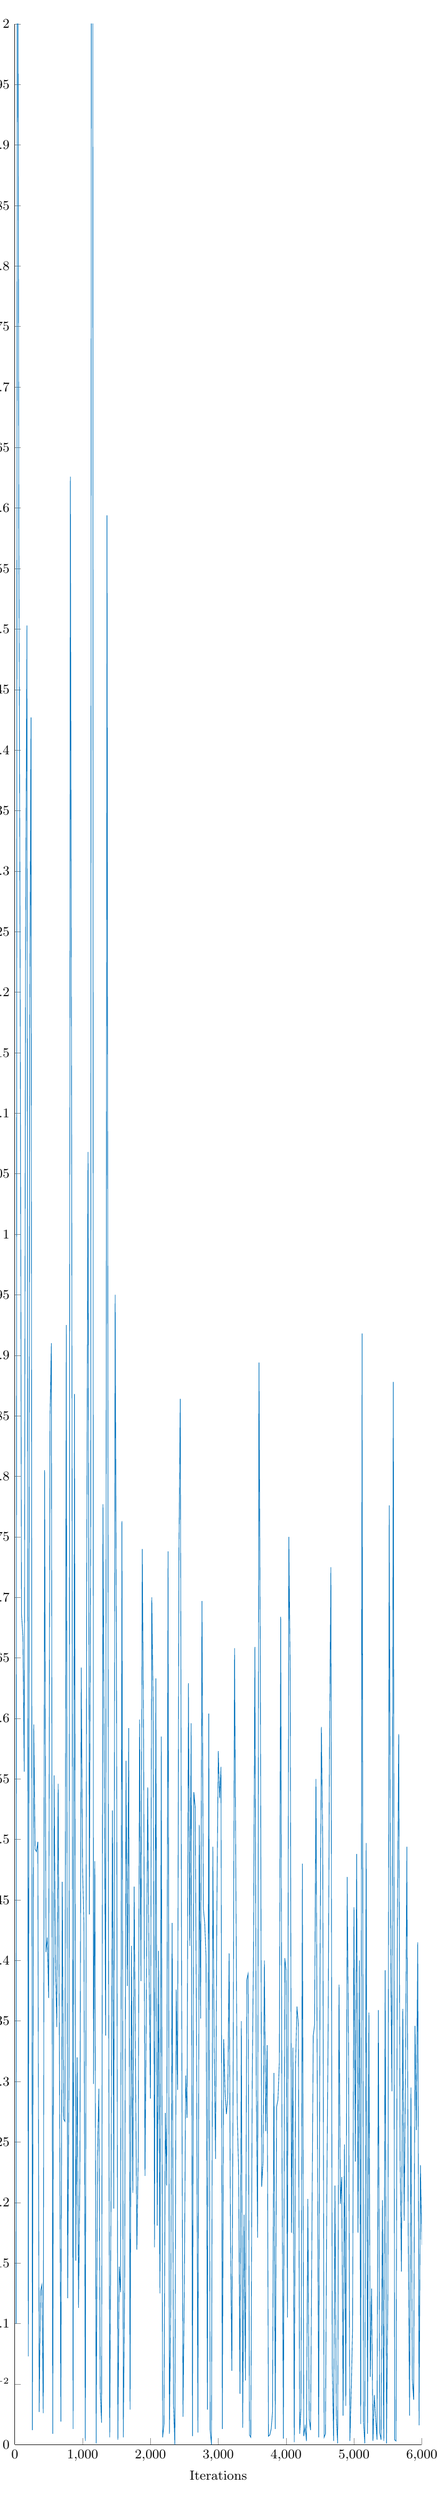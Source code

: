 \definecolor{mycolor1}{rgb}{0.0,0.447,0.741}%

\begin{tikzpicture}[trim axis left, trim axis right]

\begin{axis}[%
width=0.8\linewidth,
height=.1\textheight,
scale only axis,
%grid = major,
xlabel style={font=\color{white!15!black}},
xlabel={Iterations},
ylabel style={font=\color{white!15!black}},
ylabel={Training loss},
ylabel near ticks,
label style={font=\small},
tick label style={font=\small},
xmin=0,
xmax=6000,
ymin=0,
ymax=2,
axis background/.style={fill=white},
axis x line*=bottom,
axis y line*=left
]
\addplot [color=mycolor1, forget plot]
  table{%
0	1.946	//
20	0.1	//
40	2.444	//
60	1.58	//
80	1.212	//
100	0.686	//
120	0.668	//
140	0.556	//
160	1.253	//
180	1.503	//
200	0.073	//
220	1.169	//
240	1.427	//
260	0.012	//
280	0.595	//
300	0.492	//
320	0.49	//
340	0.498	//
360	0.027	//
380	0.127	//
400	0.132	//
420	0.026	//
440	0.805	//
460	0.407	//
480	0.419	//
500	0.369	//
520	0.85	//
540	0.91	//
560	0.009	//
580	0.553	//
600	0.398	//
620	0.345	//
640	0.546	//
660	0.301	//
680	0.019	//
700	0.465	//
720	0.269	//
740	0.267	//
760	0.925	//
780	0.121	//
800	0.308	//
820	1.626	//
840	1.046	//
860	0.013	//
880	0.868	//
900	0.152	//
920	0.32	//
940	0.113	//
960	0.223	//
980	0.642	//
1000	0.474	//
1020	0.43	//
1040	0.003	//
1060	0.701	//
1080	1.068	//
1100	0.438	//
1120	0.765	//
1140	3.855	//
1160	0.298	//
1180	0.482	//
1200	0.001	//
1220	0.242	//
1240	0.294	//
1260	0.044	//
1280	0.018	//
1300	0.777	//
1320	0.55	//
1340	0.338	//
1360	1.594	//
1380	0.462	//
1400	0.006	//
1420	0.212	//
1440	0.524	//
1460	0.195	//
1480	0.95	//
1500	0.641	//
1520	0.004	//
1540	0.147	//
1560	0.126	//
1580	0.763	//
1600	0.006	//
1620	0.13	//
1640	0.565	//
1660	0.379	//
1680	0.592	//
1700	0.029	//
1720	0.412	//
1740	0.208	//
1760	0.461	//
1780	0.315	//
1800	0.161	//
1820	0.238	//
1840	0.599	//
1860	0.383	//
1880	0.74	//
1900	0.577	//
1920	0.222	//
1940	0.364	//
1960	0.543	//
1980	0.391	//
2000	0.286	//
2020	0.7	//
2040	0.612	//
2060	0.163	//
2080	0.633	//
2100	0.181	//
2120	0.408	//
2140	0.125	//
2160	0.585	//
2180	0.006	//
2200	0.017	//
2220	0.274	//
2240	0.214	//
2260	0.738	//
2280	0.009	//
2300	0.116	//
2320	0.431	//
2340	0.033	//
2360	0.0	//
2380	0.376	//
2400	0.293	//
2420	0.738	//
2440	0.864	//
2460	0.374	//
2480	0.023	//
2500	0.131	//
2520	0.305	//
2540	0.27	//
2560	0.629	//
2580	0.412	//
2600	0.596	//
2620	0.007	//
2640	0.539	//
2660	0.527	//
2680	0.327	//
2700	0.01	//
2720	0.512	//
2740	0.352	//
2760	0.697	//
2780	0.443	//
2800	0.431	//
2820	0.403	//
2840	0.029	//
2860	0.604	//
2880	0.012	//
2900	0.0	//
2920	0.494	//
2940	0.328	//
2960	0.236	//
2980	0.448	//
3000	0.573	//
3020	0.534	//
3040	0.56	//
3060	0.013	//
3080	0.335	//
3100	0.291	//
3120	0.273	//
3140	0.287	//
3160	0.406	//
3180	0.172	//
3200	0.061	//
3220	0.319	//
3240	0.658	//
3260	0.459	//
3280	0.27	//
3300	0.226	//
3320	0.042	//
3340	0.35	//
3360	0.014	//
3380	0.19	//
3400	0.053	//
3420	0.384	//
3440	0.389	//
3460	0.008	//
3480	0.006	//
3500	0.297	//
3520	0.412	//
3540	0.659	//
3560	0.297	//
3580	0.171	//
3600	0.894	//
3620	0.647	//
3640	0.213	//
3660	0.234	//
3680	0.4	//
3700	0.259	//
3720	0.33	//
3740	0.007	//
3760	0.008	//
3780	0.013	//
3800	0.027	//
3820	0.307	//
3840	0.013	//
3860	0.279	//
3880	0.285	//
3900	0.316	//
3920	0.684	//
3940	0.23	//
3960	0.005	//
3980	0.402	//
4000	0.392	//
4020	0.105	//
4040	0.75	//
4060	0.639	//
4080	0.175	//
4100	0.328	//
4120	0.002	//
4140	0.315	//
4160	0.362	//
4180	0.348	//
4200	0.009	//
4220	0.03	//
4240	0.48	//
4260	0.007	//
4280	0.015	//
4300	0.003	//
4320	0.203	//
4340	0.021	//
4360	0.012	//
4380	0.172	//
4400	0.338	//
4420	0.347	//
4440	0.55	//
4460	0.285	//
4480	0.006	//
4500	0.392	//
4520	0.593	//
4540	0.495	//
4560	0.006	//
4580	0.009	//
4600	0.204	//
4620	0.347	//
4640	0.58	//
4660	0.725	//
4680	0.065	//
4700	0.003	//
4720	0.214	//
4740	0.022	//
4760	0.001	//
4780	0.38	//
4800	0.199	//
4820	0.221	//
4840	0.024	//
4860	0.248	//
4880	0.032	//
4900	0.469	//
4920	0.33	//
4940	0.003	//
4960	0.044	//
4980	0.097	//
5000	0.444	//
5020	0.234	//
5040	0.488	//
5060	0.175	//
5080	0.4	//
5100	0.017	//
5120	0.918	//
5140	0.019	//
5160	0.001	//
5180	0.497	//
5200	0.009	//
5220	0.357	//
5240	0.056	//
5260	0.129	//
5280	0.003	//
5300	0.041	//
5320	0.022	//
5340	0.004	//
5360	0.359	//
5380	0.01	//
5400	0.004	//
5420	0.202	//
5440	0.003	//
5460	0.392	//
5480	0.001	//
5500	0.125	//
5520	0.776	//
5540	0.411	//
5560	0.292	//
5580	0.878	//
5600	0.004	//
5620	0.003	//
5640	0.425	//
5660	0.587	//
5680	0.237	//
5700	0.143	//
5720	0.36	//
5740	0.185	//
5760	0.308	//
5780	0.494	//
5800	0.175	//
5820	0.024	//
5840	0.295	//
5860	0.054	//
5880	0.037	//
5900	0.346	//
5920	0.26	//
5940	0.415	//
5960	0.016	//
5980	0.231	//
6000	0.165	//
6020	0.346	//
6040	0.078	//
6060	0.438	//
6080	0.007	//
6100	0.166	//
6120	0.384	//
6140	0.227	//
6160	0.002	//
6180	0.358	//
6200	0.334	//
6220	0.198	//
6240	0.229	//
6260	0.018	//
6280	0.006	//
6300	0.511	//
6320	0.078	//
6340	0.345	//
6360	0.672	//
6380	0.24	//
6400	0.725	//
6420	0.307	//
6440	0.286	//
6460	0.105	//
6480	0.015	//
6500	0.611	//
6520	0.005	//
6540	0.004	//
6560	0.388	//
6580	0.264	//
6600	0.164	//
6620	0.018	//
6640	0.009	//
6660	0.461	//
6680	0.293	//
6700	0.01	//
6720	0.001	//
6740	0.004	//
6760	0.701	//
6780	0.66	//
6800	0.012	//
6820	0.066	//
6840	0.232	//
6860	0.208	//
6880	0.011	//
6900	0.07	//
6920	0.219	//
6940	0.209	//
6960	0.59	//
6980	0.3	//
7000	0.012	//
7020	0.815	//
7040	0.22	//
7060	0.141	//
7080	0.472	//
7100	0.371	//
7120	0.497	//
7140	0.294	//
7160	0.302	//
7180	0.006	//
7200	0.003	//
7220	0.422	//
7240	0.665	//
7260	0.016	//
7280	0.172	//
7300	0.216	//
7320	0.29	//
7340	0.345	//
7360	0.461	//
7380	0.03	//
7400	0.002	//
7420	0.108	//
7440	0.011	//
7460	0.004	//
7480	0.484	//
7500	0.322	//
7520	0.002	//
7540	0.33	//
7560	0.263	//
7580	0.023	//
7600	0.58	//
7620	0.233	//
7640	0.201	//
7660	0.002	//
7680	0.011	//
7700	0.276	//
7720	0.31	//
7740	0.581	//
7760	0.256	//
7780	0.013	//
7800	0.255	//
7820	0.059	//
7840	0.206	//
7860	0.257	//
7880	0.006	//
7900	0.336	//
7920	0.047	//
7940	0.002	//
7960	0.259	//
7980	0.005	//
8000	0.258	//
8020	0.15	//
8040	0.383	//
8060	0.12	//
8080	0.004	//
8100	0.292	//
8120	0.298	//
8140	0.677	//
8160	0.311	//
8180	0.006	//
8200	0.01	//
8220	0.097	//
8240	0.023	//
8260	0.005	//
8280	0.244	//
8300	0.166	//
8320	0.222	//
8340	0.217	//
8360	0.007	//
8380	0.015	//
8400	0.002	//
8420	0.252	//
8440	0.242	//
8460	0.408	//
8480	0.69	//
8500	0.079	//
8520	0.047	//
8540	0.219	//
8560	0.368	//
8580	0.035	//
8600	0.006	//
8620	0.157	//
8640	0.19	//
8660	0.005	//
8680	0.189	//
8700	0.394	//
8720	0.413	//
8740	0.328	//
8760	0.381	//
8780	0.522	//
8800	0.28	//
8820	0.244	//
8840	0.012	//
8860	0.223	//
8880	0.482	//
8900	0.005	//
8920	0.382	//
8940	0.135	//
8960	0.146	//
8980	0.415	//
9000	0.004	//
9020	0.09	//
9040	0.077	//
9060	0.002	//
9080	0.307	//
9100	0.167	//
9120	0.192	//
9140	0.132	//
9160	0.428	//
9180	0.212	//
9200	0.003	//
9220	0.217	//
9240	0.217	//
9260	0.18	//
9280	0.247	//
9300	0.081	//
9320	0.004	//
9340	0.27	//
9360	0.149	//
9380	0.102	//
9400	0.441	//
9420	0.073	//
9440	0.159	//
9460	0.224	//
9480	0.415	//
9500	0.005	//
9520	0.32	//
9540	0.076	//
9560	0.24	//
9580	0.043	//
9600	0.09	//
9620	0.399	//
9640	0.312	//
9660	0.365	//
9680	0.001	//
9700	0.401	//
9720	0.612	//
9740	0.214	//
9760	0.192	//
9780	1.871	//
9800	0.252	//
9820	0.257	//
9840	0.004	//
9860	0.133	//
9880	0.213	//
9900	0.006	//
9920	0.013	//
9940	0.216	//
9960	0.303	//
9980	0.294	//
10000	0.914	//
10020	0.199	//
10040	0.004	//
10060	0.032	//
10080	0.372	//
10100	0.141	//
10120	0.59	//
10140	0.358	//
10160	0.0	//
10180	0.085	//
10200	0.064	//
10220	0.446	//
10240	0.002	//
10260	0.115	//
10280	0.228	//
10300	0.28	//
10320	0.388	//
10340	0.009	//
10360	0.363	//
10380	0.124	//
10400	0.323	//
10420	0.166	//
10440	0.101	//
10460	0.136	//
10480	0.37	//
10500	0.209	//
10520	0.424	//
10540	0.209	//
10560	0.146	//
10580	0.251	//
10600	0.375	//
10620	0.121	//
10640	0.169	//
10660	0.484	//
10680	0.425	//
10700	0.165	//
10720	0.478	//
10740	0.148	//
10760	0.197	//
10780	0.127	//
10800	0.375	//
10820	0.005	//
10840	0.006	//
10860	0.236	//
10880	0.149	//
10900	0.457	//
10920	0.002	//
10940	0.077	//
10960	0.303	//
10980	0.014	//
11000	0.0	//
11020	0.281	//
11040	0.219	//
11060	0.424	//
11080	0.639	//
11100	0.35	//
11120	0.006	//
11140	0.065	//
11160	0.211	//
11180	0.198	//
11200	0.471	//
11220	0.377	//
11240	0.375	//
11260	0.007	//
11280	0.368	//
11300	0.374	//
11320	0.299	//
11340	0.002	//
11360	0.32	//
11380	0.292	//
11400	0.452	//
11420	0.323	//
11440	0.275	//
11460	0.321	//
11480	0.02	//
11500	0.477	//
11520	0.007	//
11540	0.0	//
11560	0.411	//
11580	0.139	//
11600	0.178	//
11620	0.362	//
11640	0.349	//
11660	0.266	//
11680	0.319	//
11700	0.01	//
11720	0.285	//
11740	0.22	//
11760	0.329	//
11780	0.22	//
11800	0.245	//
11820	0.13	//
11840	0.049	//
11860	0.202	//
11880	0.539	//
11900	0.465	//
11920	0.209	//
11940	0.147	//
11960	0.032	//
11980	0.315	//
12000	0.007	//
12020	0.19	//
12040	0.037	//
12060	0.288	//
12080	0.292	//
12100	0.004	//
12120	0.003	//
12140	0.229	//
12160	0.323	//
12180	0.536	//
12200	0.223	//
12220	0.129	//
12240	0.353	//
12260	0.401	//
12280	0.183	//
12300	0.187	//
12320	0.309	//
12340	0.198	//
12360	0.216	//
12380	0.005	//
12400	0.005	//
12420	0.007	//
12440	0.021	//
12460	0.226	//
12480	0.006	//
12500	0.232	//
12520	0.165	//
12540	0.27	//
12560	0.613	//
12580	0.188	//
12600	0.003	//
12620	0.298	//
12640	0.31	//
12660	0.083	//
12680	0.504	//
12700	0.538	//
12720	0.104	//
12740	0.261	//
12760	0.001	//
12780	0.248	//
12800	0.313	//
12820	0.252	//
12840	0.005	//
12860	0.012	//
12880	0.349	//
12900	0.004	//
12920	0.01	//
12940	0.003	//
12960	0.167	//
12980	0.016	//
13000	0.007	//
13020	0.115	//
13040	0.271	//
13060	0.256	//
13080	0.505	//
13100	0.223	//
13120	0.004	//
13140	0.324	//
13160	0.486	//
13180	0.294	//
13200	0.004	//
13220	0.003	//
13240	0.162	//
13260	0.341	//
13280	0.379	//
13300	0.619	//
13320	0.042	//
13340	0.003	//
13360	0.141	//
13380	0.015	//
13400	0.001	//
13420	0.298	//
13440	0.182	//
13460	0.213	//
13480	0.012	//
13500	0.196	//
13520	0.007	//
13540	0.423	//
13560	0.271	//
13580	0.002	//
13600	0.035	//
13620	0.07	//
13640	0.384	//
13660	0.198	//
13680	0.383	//
13700	0.127	//
13720	0.393	//
13740	0.015	//
13760	0.633	//
13780	0.012	//
13800	0.001	//
13820	0.353	//
13840	0.004	//
13860	0.279	//
13880	0.041	//
13900	0.109	//
13920	0.003	//
13940	0.033	//
13960	0.013	//
13980	0.003	//
14000	0.333	//
14020	0.006	//
14040	0.003	//
14060	0.167	//
14080	0.002	//
14100	0.34	//
14120	0.001	//
14140	0.119	//
14160	0.74	//
14180	0.308	//
14200	0.266	//
14220	0.62	//
14240	0.004	//
14260	0.001	//
14280	0.31	//
14300	0.29	//
14320	0.178	//
14340	0.097	//
14360	0.302	//
14380	0.147	//
14400	0.227	//
14420	0.39	//
14440	0.152	//
14460	0.022	//
14480	0.255	//
14500	0.054	//
14520	0.028	//
14540	0.283	//
14560	0.218	//
14580	0.322	//
14600	0.013	//
14620	0.085	//
14640	0.114	//
14660	0.296	//
14680	0.021	//
14700	0.27	//
14720	0.004	//
14740	0.147	//
14760	0.242	//
14780	0.182	//
14800	0.002	//
14820	0.288	//
14840	0.26	//
14860	0.184	//
14880	0.177	//
14900	0.014	//
14920	0.002	//
14940	0.41	//
14960	0.062	//
14980	0.26	//
15000	0.476	//
15020	0.168	//
15040	0.585	//
15060	0.246	//
15080	0.209	//
15100	0.073	//
15120	0.011	//
15140	0.531	//
15160	0.002	//
15180	0.003	//
15200	0.346	//
15220	0.213	//
15240	0.135	//
15260	0.013	//
15280	0.006	//
15300	0.354	//
15320	0.243	//
15340	0.008	//
15360	0.001	//
15380	0.003	//
15400	0.54	//
15420	0.57	//
15440	0.007	//
15460	0.06	//
15480	0.247	//
15500	0.175	//
15520	0.007	//
15540	0.062	//
15560	0.218	//
15580	0.176	//
15600	0.483	//
15620	0.234	//
15640	0.008	//
15660	0.729	//
15680	0.138	//
15700	0.115	//
15720	0.48	//
15740	0.239	//
15760	0.408	//
15780	0.246	//
15800	0.255	//
15820	0.004	//
15840	0.002	//
15860	0.359	//
15880	0.524	//
15900	0.015	//
15920	0.164	//
15940	0.214	//
15960	0.263	//
15980	0.273	//
16000	0.336	//
16020	0.026	//
16040	0.001	//
16060	0.106	//
16080	0.008	//
16100	0.003	//
16120	0.404	//
16140	0.285	//
16160	0.001	//
16180	0.251	//
16200	0.209	//
16220	0.016	//
16240	0.433	//
16260	0.182	//
16280	0.137	//
16300	0.001	//
16320	0.009	//
16340	0.24	//
16360	0.241	//
16380	0.534	//
16400	0.241	//
16420	0.009	//
16440	0.204	//
16460	0.066	//
16480	0.159	//
16500	0.21	//
16520	0.005	//
16540	0.284	//
16560	0.048	//
16580	0.002	//
16600	0.224	//
16620	0.003	//
16640	0.229	//
16660	0.121	//
16680	0.281	//
16700	0.107	//
16720	0.003	//
16740	0.272	//
16760	0.24	//
16780	0.603	//
16800	0.248	//
16820	0.003	//
16840	0.007	//
16860	0.058	//
16880	0.013	//
16900	0.005	//
16920	0.21	//
16940	0.144	//
16960	0.19	//
16980	0.188	//
17000	0.006	//
17020	0.012	//
17040	0.001	//
17060	0.236	//
17080	0.195	//
17100	0.365	//
17120	0.517	//
17140	0.077	//
17160	0.039	//
17180	0.18	//
17200	0.285	//
17220	0.015	//
17240	0.006	//
17260	0.132	//
17280	0.146	//
17300	0.003	//
17320	0.168	//
17340	0.375	//
17360	0.317	//
17380	0.316	//
17400	0.314	//
17420	0.313	//
17440	0.237	//
17460	0.229	//
17480	0.007	//
17500	0.192	//
17520	0.379	//
17540	0.003	//
17560	0.336	//
17580	0.116	//
17600	0.128	//
17620	0.349	//
17640	0.003	//
17660	0.076	//
17680	0.071	//
17700	0.002	//
17720	0.296	//
17740	0.149	//
17760	0.16	//
17780	0.12	//
17800	0.408	//
17820	0.174	//
17840	0.002	//
17860	0.224	//
17880	0.177	//
17900	0.162	//
17920	0.211	//
17940	0.066	//
17960	0.002	//
17980	0.203	//
18000	0.106	//
18020	0.091	//
18040	0.325	//
18060	0.064	//
18080	0.126	//
18100	0.207	//
18120	0.318	//
18140	0.003	//
18160	0.228	//
18180	0.065	//
18200	0.209	//
18220	0.035	//
18240	0.071	//
18260	0.394	//
18280	0.26	//
18300	0.319	//
18320	0.001	//
18340	0.305	//
18360	0.513	//
18380	0.163	//
18400	0.163	//
18420	1.45	//
18440	0.207	//
18460	0.232	//
18480	0.003	//
18500	0.119	//
18520	0.164	//
18540	0.004	//
18560	0.01	//
18580	0.166	//
18600	0.272	//
18620	0.264	//
18640	0.765	//
18660	0.193	//
18680	0.002	//
18700	0.017	//
18720	0.313	//
18740	0.133	//
18760	0.504	//
18780	0.348	//
18800	0.001	//
18820	0.075	//
18840	0.056	//
18860	0.368	//
18880	0.001	//
18900	0.106	//
18920	0.213	//
18940	0.233	//
18960	0.334	//
18980	0.006	//
19000	0.314	//
19020	0.11	//
19040	0.289	//
19060	0.139	//
19080	0.096	//
19100	0.123	//
19120	0.296	//
19140	0.138	//
19160	0.389	//
19180	0.175	//
19200	0.128	//
19220	0.225	//
19240	0.332	//
19260	0.091	//
19280	0.172	//
19300	0.369	//
19320	0.373	//
19340	0.112	//
19360	0.396	//
19380	0.13	//
19400	0.173	//
19420	0.106	//
19440	0.31	//
19460	0.004	//
19480	0.003	//
19500	0.173	//
19520	0.133	//
19540	0.373	//
19560	0.002	//
19580	0.059	//
19600	0.273	//
19620	0.011	//
19640	0.0	//
19660	0.241	//
19680	0.196	//
19700	0.431	//
19720	0.607	//
19740	0.317	//
19760	0.003	//
19780	0.059	//
19800	0.206	//
19820	0.208	//
19840	0.425	//
19860	0.326	//
19880	0.295	//
19900	0.006	//
19920	0.321	//
19940	0.337	//
19960	0.284	//
19980	0.001	//
20000	0.292	//
20020	0.281	//
20040	0.386	//
20060	0.271	//
20080	0.231	//
20100	0.289	//
20120	0.02	//
20140	0.429	//
20160	0.004	//
20180	0.0	//
20200	0.288	//
20220	0.108	//
20240	0.165	//
20260	0.315	//
20280	0.314	//
20300	0.24	//
20320	0.304	//
20340	0.009	//
20360	0.272	//
20380	0.187	//
20400	0.266	//
20420	0.18	//
20440	0.208	//
20460	0.114	//
20480	0.049	//
20500	0.162	//
20520	0.472	//
20540	0.387	//
20560	0.189	//
20580	0.131	//
20600	0.029	//
20620	0.307	//
20640	0.005	//
20660	0.145	//
20680	0.035	//
20700	0.263	//
20720	0.259	//
20740	0.003	//
20760	0.002	//
20780	0.187	//
20800	0.329	//
20820	0.474	//
20840	0.184	//
20860	0.114	//
20880	0.316	//
20900	0.388	//
20920	0.167	//
20940	0.171	//
20960	0.257	//
20980	0.172	//
21000	0.216	//
21020	0.004	//
21040	0.004	//
21060	0.005	//
21080	0.021	//
21100	0.195	//
21120	0.004	//
21140	0.219	//
21160	0.11	//
21180	0.261	//
21200	0.561	//
21220	0.184	//
21240	0.002	//
21260	0.266	//
21280	0.282	//
21300	0.079	//
21320	0.397	//
21340	0.459	//
21360	0.094	//
21380	0.225	//
21400	0.001	//
21420	0.225	//
21440	0.274	//
21460	0.23	//
21480	0.004	//
21500	0.008	//
21520	0.318	//
21540	0.003	//
21560	0.008	//
21580	0.002	//
21600	0.145	//
21620	0.014	//
21640	0.004	//
21660	0.101	//
21680	0.258	//
21700	0.241	//
21720	0.385	//
21740	0.203	//
21760	0.004	//
21780	0.305	//
21800	0.46	//
21820	0.267	//
21840	0.003	//
21860	0.002	//
21880	0.141	//
21900	0.306	//
21920	0.355	//
21940	0.563	//
21960	0.029	//
21980	0.003	//
22000	0.121	//
22020	0.013	//
22040	0.001	//
22060	0.275	//
22080	0.186	//
22100	0.209	//
22120	0.009	//
22140	0.185	//
22160	0.005	//
22180	0.374	//
22200	0.264	//
22220	0.001	//
22240	0.033	//
22260	0.063	//
22280	0.312	//
22300	0.19	//
22320	0.341	//
22340	0.087	//
22360	0.341	//
22380	0.012	//
22400	0.545	//
22420	0.007	//
22440	0.0	//
22460	0.328	//
22480	0.003	//
22500	0.266	//
22520	0.031	//
22540	0.107	//
22560	0.002	//
22580	0.028	//
22600	0.009	//
22620	0.003	//
22640	0.243	//
22660	0.005	//
22680	0.002	//
22700	0.161	//
22720	0.002	//
22740	0.31	//
22760	0.001	//
22780	0.109	//
22800	0.617	//
22820	0.256	//
22840	0.244	//
22860	0.5	//
22880	0.003	//
22900	0.001	//
22920	0.288	//
22940	0.221	//
22960	0.15	//
22980	0.081	//
23000	0.293	//
23020	0.128	//
23040	0.219	//
23060	0.361	//
23080	0.139	//
23100	0.019	//
23120	0.25	//
23140	0.045	//
23160	0.026	//
23180	0.27	//
23200	0.187	//
23220	0.313	//
23240	0.01	//
23260	0.047	//
23280	0.099	//
23300	0.237	//
23320	0.02	//
23340	0.204	//
23360	0.003	//
23380	0.132	//
23400	0.22	//
23420	0.157	//
23440	0.002	//
23460	0.251	//
23480	0.245	//
23500	0.161	//
23520	0.173	//
23540	0.011	//
23560	0.002	//
23580	0.344	//
23600	0.053	//
23620	0.252	//
23640	0.428	//
23660	0.138	//
23680	0.546	//
23700	0.231	//
23720	0.184	//
23740	0.062	//
23760	0.008	//
23780	0.513	//
23800	0.002	//
23820	0.003	//
23840	0.265	//
23860	0.186	//
23880	0.125	//
23900	0.01	//
23920	0.004	//
23940	0.3	//
23960	0.223	//
23980	0.006	//
24000	0.001	//
24020	0.002	//
24040	0.459	//
24060	0.555	//
24080	0.004	//
24100	0.038	//
24120	0.25	//
24140	0.13	//
24160	0.005	//
24180	0.06	//
24200	0.208	//
24220	0.168	//
24240	0.437	//
24260	0.218	//
24280	0.005	//
24300	0.629	//
24320	0.106	//
24340	0.106	//
24360	0.419	//
24380	0.208	//
24400	0.326	//
24420	0.224	//
24440	0.226	//
24460	0.004	//
24480	0.001	//
24500	0.341	//
24520	0.429	//
24540	0.012	//
24560	0.155	//
24580	0.184	//
24600	0.239	//
24620	0.26	//
24640	0.271	//
24660	0.022	//
24680	0.001	//
24700	0.094	//
24720	0.006	//
24740	0.003	//
24760	0.376	//
24780	0.27	//
24800	0.001	//
24820	0.224	//
24840	0.157	//
24860	0.015	//
24880	0.342	//
24900	0.169	//
24920	0.113	//
24940	0.001	//
24960	0.009	//
24980	0.224	//
25000	0.226	//
25020	0.514	//
25040	0.225	//
25060	0.007	//
25080	0.18	//
25100	0.043	//
25120	0.144	//
25140	0.216	//
25160	0.003	//
25180	0.229	//
25200	0.041	//
25220	0.001	//
25240	0.188	//
25260	0.003	//
25280	0.231	//
25300	0.118	//
25320	0.256	//
25340	0.101	//
25360	0.003	//
25380	0.259	//
25400	0.193	//
25420	0.579	//
25440	0.233	//
25460	0.002	//
25480	0.005	//
25500	0.047	//
25520	0.01	//
25540	0.004	//
25560	0.189	//
25580	0.13	//
25600	0.179	//
25620	0.16	//
25640	0.005	//
25660	0.01	//
25680	0.001	//
25700	0.224	//
25720	0.181	//
25740	0.326	//
25760	0.433	//
25780	0.075	//
25800	0.034	//
25820	0.163	//
25840	0.258	//
25860	0.012	//
25880	0.007	//
25900	0.121	//
25920	0.136	//
25940	0.002	//
25960	0.161	//
25980	0.35	//
26000	0.278	//
26020	0.279	//
26040	0.279	//
26060	0.273	//
26080	0.203	//
26100	0.207	//
26120	0.005	//
26140	0.182	//
26160	0.326	//
26180	0.003	//
26200	0.303	//
26220	0.107	//
26240	0.126	//
26260	0.307	//
26280	0.002	//
26300	0.073	//
26320	0.07	//
26340	0.002	//
26360	0.278	//
26380	0.139	//
26400	0.149	//
26420	0.113	//
26440	0.365	//
26460	0.171	//
26480	0.001	//
26500	0.224	//
26520	0.159	//
26540	0.15	//
26560	0.193	//
26580	0.06	//
26600	0.001	//
26620	0.166	//
26640	0.094	//
26660	0.075	//
26680	0.296	//
26700	0.065	//
26720	0.112	//
26740	0.214	//
26760	0.281	//
26780	0.002	//
26800	0.204	//
26820	0.058	//
26840	0.195	//
26860	0.038	//
26880	0.068	//
26900	0.351	//
26920	0.245	//
26940	0.281	//
26960	0.001	//
26980	0.238	//
27000	0.449	//
27020	0.148	//
27040	0.155	//
27060	1.248	//
27080	0.182	//
27100	0.224	//
27120	0.003	//
27140	0.11	//
27160	0.137	//
27180	0.002	//
27200	0.009	//
27220	0.154	//
27240	0.248	//
27260	0.239	//
27280	0.673	//
27300	0.177	//
27320	0.002	//
27340	0.011	//
27360	0.282	//
27380	0.142	//
27400	0.455	//
27420	0.277	//
27440	0.001	//
27460	0.07	//
27480	0.057	//
27500	0.329	//
27520	0.001	//
27540	0.102	//
27560	0.194	//
27580	0.192	//
27600	0.298	//
27620	0.004	//
27640	0.282	//
27660	0.106	//
27680	0.27	//
27700	0.124	//
27720	0.088	//
27740	0.118	//
27760	0.277	//
27780	0.109	//
27800	0.359	//
27820	0.144	//
27840	0.116	//
27860	0.206	//
27880	0.328	//
27900	0.078	//
27920	0.156	//
27940	0.335	//
27960	0.363	//
27980	0.103	//
28000	0.369	//
28020	0.114	//
28040	0.149	//
28060	0.091	//
28080	0.279	//
28100	0.003	//
28120	0.003	//
28140	0.159	//
28160	0.128	//
28180	0.347	//
28200	0.002	//
28220	0.057	//
28240	0.242	//
28260	0.009	//
28280	0.0	//
28300	0.232	//
28320	0.198	//
28340	0.401	//
28360	0.574	//
28380	0.277	//
28400	0.002	//
28420	0.054	//
28440	0.191	//
28460	0.214	//
28480	0.383	//
28500	0.284	//
28520	0.241	//
28540	0.005	//
28560	0.312	//
28580	0.305	//
28600	0.263	//
28620	0.001	//
28640	0.274	//
28660	0.261	//
28680	0.343	//
28700	0.231	//
28720	0.213	//
28740	0.262	//
28760	0.017	//
28780	0.395	//
28800	0.003	//
28820	0.0	//
28840	0.273	//
28860	0.097	//
28880	0.162	//
28900	0.276	//
28920	0.282	//
28940	0.221	//
28960	0.282	//
28980	0.008	//
29000	0.241	//
29020	0.185	//
29040	0.202	//
29060	0.165	//
29080	0.192	//
29100	0.116	//
29120	0.047	//
29140	0.151	//
29160	0.421	//
29180	0.349	//
29200	0.168	//
29220	0.121	//
29240	0.025	//
29260	0.266	//
29280	0.004	//
29300	0.136	//
29320	0.03	//
29340	0.255	//
29360	0.242	//
29380	0.002	//
29400	0.002	//
29420	0.166	//
29440	0.316	//
29460	0.447	//
29480	0.17	//
29500	0.108	//
29520	0.3	//
29540	0.384	//
29560	0.161	//
29580	0.158	//
29600	0.247	//
29620	0.122	//
29640	0.207	//
29660	0.003	//
29680	0.003	//
29700	0.004	//
29720	0.02	//
29740	0.174	//
29760	0.003	//
29780	0.222	//
29800	0.086	//
29820	0.241	//
29840	0.485	//
29860	0.175	//
29880	0.001	//
29900	0.258	//
29920	0.252	//
29940	0.075	//
29960	0.349	//
29980	0.401	//
30000	0.094	//
30020	0.204	//
30040	0.001	//
30060	0.207	//
30080	0.259	//
30100	0.211	//
30120	0.004	//
30140	0.006	//
30160	0.31	//
30180	0.003	//
30200	0.006	//
30220	0.002	//
30240	0.146	//
30260	0.012	//
30280	0.003	//
30300	0.098	//
30320	0.242	//
30340	0.204	//
30360	0.372	//
30380	0.204	//
30400	0.004	//
30420	0.289	//
30440	0.444	//
30460	0.248	//
30480	0.002	//
30500	0.001	//
30520	0.14	//
30540	0.269	//
30560	0.305	//
30580	0.535	//
30600	0.022	//
30620	0.002	//
30640	0.108	//
30660	0.011	//
30680	0.001	//
30700	0.266	//
30720	0.166	//
30740	0.185	//
30760	0.007	//
30780	0.191	//
30800	0.003	//
30820	0.316	//
30840	0.231	//
30860	0.001	//
30880	0.027	//
30900	0.055	//
30920	0.283	//
30940	0.179	//
30960	0.317	//
30980	0.062	//
31000	0.315	//
31020	0.01	//
31040	0.504	//
31060	0.006	//
31080	0.0	//
31100	0.303	//
31120	0.003	//
31140	0.253	//
31160	0.029	//
31180	0.114	//
31200	0.002	//
31220	0.027	//
31240	0.007	//
31260	0.002	//
31280	0.207	//
31300	0.004	//
31320	0.002	//
31340	0.153	//
31360	0.001	//
31380	0.276	//
31400	0.001	//
31420	0.096	//
31440	0.492	//
31460	0.2	//
31480	0.228	//
31500	0.4	//
31520	0.002	//
31540	0.001	//
31560	0.281	//
31580	0.171	//
31600	0.131	//
31620	0.066	//
31640	0.271	//
31660	0.127	//
31680	0.18	//
31700	0.323	//
31720	0.139	//
31740	0.015	//
31760	0.242	//
31780	0.04	//
31800	0.025	//
31820	0.248	//
31840	0.166	//
31860	0.283	//
31880	0.008	//
31900	0.034	//
31920	0.097	//
31940	0.227	//
31960	0.021	//
31980	0.177	//
32000	0.003	//
32020	0.118	//
32040	0.217	//
32060	0.162	//
32080	0.001	//
32100	0.214	//
32120	0.228	//
32140	0.145	//
32160	0.182	//
32180	0.01	//
32200	0.001	//
32220	0.306	//
32240	0.045	//
32260	0.23	//
32280	0.403	//
32300	0.113	//
32320	0.533	//
32340	0.221	//
32360	0.158	//
32380	0.056	//
32400	0.007	//
32420	0.464	//
32440	0.002	//
32460	0.002	//
32480	0.262	//
32500	0.185	//
32520	0.121	//
32540	0.009	//
32560	0.005	//
32580	0.281	//
32600	0.205	//
32620	0.005	//
32640	0.001	//
32660	0.002	//
32680	0.411	//
32700	0.475	//
32720	0.003	//
32740	0.029	//
32760	0.253	//
32780	0.104	//
32800	0.005	//
32820	0.067	//
32840	0.186	//
32860	0.144	//
32880	0.377	//
32900	0.198	//
32920	0.003	//
32940	0.519	//
32960	0.088	//
32980	0.103	//
33000	0.408	//
33020	0.165	//
33040	0.3	//
33060	0.219	//
33080	0.216	//
33100	0.004	//
33120	0.001	//
33140	0.299	//
33160	0.357	//
33180	0.01	//
33200	0.148	//
33220	0.182	//
33240	0.218	//
33260	0.237	//
33280	0.228	//
33300	0.018	//
33320	0.001	//
33340	0.081	//
33360	0.004	//
33380	0.002	//
33400	0.352	//
33420	0.26	//
33440	0.001	//
33460	0.209	//
33480	0.139	//
33500	0.014	//
33520	0.326	//
33540	0.164	//
33560	0.109	//
33580	0.001	//
33600	0.008	//
33620	0.197	//
33640	0.214	//
33660	0.498	//
33680	0.206	//
33700	0.007	//
33720	0.164	//
33740	0.04	//
33760	0.131	//
33780	0.205	//
33800	0.003	//
33820	0.202	//
33840	0.037	//
33860	0.001	//
33880	0.183	//
33900	0.002	//
33920	0.221	//
33940	0.1	//
33960	0.251	//
33980	0.1	//
34000	0.002	//
34020	0.237	//
34040	0.177	//
34060	0.536	//
34080	0.208	//
34100	0.002	//
34120	0.004	//
34140	0.04	//
34160	0.008	//
34180	0.004	//
34200	0.154	//
34220	0.124	//
34240	0.16	//
34260	0.154	//
34280	0.004	//
34300	0.009	//
34320	0.001	//
34340	0.217	//
34360	0.176	//
34380	0.298	//
34400	0.389	//
34420	0.073	//
34440	0.035	//
34460	0.153	//
34480	0.223	//
34500	0.009	//
34520	0.007	//
34540	0.121	//
34560	0.12	//
34580	0.001	//
34600	0.15	//
34620	0.33	//
34640	0.249	//
34660	0.267	//
34680	0.265	//
34700	0.254	//
34720	0.2	//
34740	0.187	//
34760	0.004	//
34780	0.183	//
34800	0.287	//
34820	0.002	//
34840	0.291	//
34860	0.098	//
34880	0.112	//
34900	0.234	//
34920	0.002	//
34940	0.068	//
34960	0.064	//
34980	0.001	//
35000	0.265	//
35020	0.137	//
35040	0.133	//
35060	0.106	//
35080	0.339	//
35100	0.173	//
35120	0.001	//
35140	0.21	//
35160	0.13	//
35180	0.151	//
35200	0.181	//
35220	0.056	//
35240	0.001	//
35260	0.154	//
35280	0.088	//
35300	0.069	//
35320	0.275	//
35340	0.054	//
35360	0.115	//
35380	0.203	//
35400	0.241	//
35420	0.002	//
35440	0.188	//
35460	0.055	//
35480	0.181	//
35500	0.035	//
35520	0.059	//
35540	0.334	//
35560	0.218	//
35580	0.239	//
35600	0.001	//
35620	0.216	//
35640	0.425	//
35660	0.136	//
35680	0.154	//
35700	1.023	//
35720	0.165	//
35740	0.211	//
35760	0.002	//
35780	0.102	//
35800	0.113	//
35820	0.002	//
35840	0.007	//
35860	0.153	//
35880	0.239	//
35900	0.22	//
35920	0.568	//
35940	0.18	//
35960	0.001	//
35980	0.008	//
36000	0.254	//
36020	0.136	//
36040	0.419	//
36060	0.233	//
36080	0.0	//
36100	0.059	//
36120	0.057	//
36140	0.309	//
36160	0.001	//
36180	0.09	//
36200	0.191	//
36220	0.158	//
36240	0.28	//
36260	0.004	//
36280	0.258	//
36300	0.107	//
36320	0.254	//
36340	0.121	//
36360	0.078	//
36380	0.105	//
36400	0.255	//
36420	0.098	//
36440	0.328	//
36460	0.124	//
36480	0.103	//
36500	0.172	//
36520	0.314	//
36540	0.077	//
36560	0.166	//
36580	0.296	//
36600	0.329	//
36620	0.092	//
36640	0.321	//
36660	0.113	//
36680	0.121	//
36700	0.079	//
36720	0.255	//
36740	0.002	//
36760	0.002	//
36780	0.156	//
36800	0.125	//
36820	0.333	//
36840	0.001	//
36860	0.046	//
36880	0.274	//
36900	0.008	//
36920	0.0	//
36940	0.202	//
36960	0.167	//
36980	0.391	//
37000	0.546	//
37020	0.262	//
37040	0.002	//
37060	0.047	//
37080	0.181	//
37100	0.212	//
37120	0.371	//
37140	0.266	//
37160	0.21	//
37180	0.004	//
37200	0.293	//
37220	0.286	//
37240	0.246	//
37260	0.001	//
37280	0.264	//
37300	0.261	//
37320	0.33	//
37340	0.209	//
37360	0.203	//
37380	0.241	//
37400	0.015	//
37420	0.376	//
37440	0.003	//
37460	0.0	//
37480	0.27	//
37500	0.082	//
37520	0.153	//
37540	0.257	//
37560	0.262	//
37580	0.202	//
37600	0.249	//
37620	0.01	//
37640	0.229	//
37660	0.174	//
37680	0.154	//
37700	0.145	//
37720	0.174	//
37740	0.111	//
37760	0.052	//
37780	0.131	//
37800	0.347	//
37820	0.307	//
37840	0.157	//
37860	0.115	//
37880	0.022	//
37900	0.259	//
37920	0.003	//
37940	0.125	//
37960	0.028	//
37980	0.254	//
38000	0.224	//
38020	0.001	//
38040	0.002	//
38060	0.145	//
38080	0.295	//
38100	0.401	//
38120	0.16	//
38140	0.107	//
38160	0.263	//
38180	0.339	//
38200	0.157	//
38220	0.148	//
38240	0.24	//
38260	0.109	//
38280	0.179	//
38300	0.002	//
38320	0.002	//
38340	0.003	//
38360	0.021	//
38380	0.162	//
38400	0.004	//
38420	0.219	//
38440	0.068	//
38460	0.231	//
38480	0.401	//
38500	0.167	//
38520	0.001	//
38540	0.235	//
38560	0.233	//
38580	0.072	//
38600	0.315	//
38620	0.362	//
38640	0.1	//
38660	0.184	//
38680	0.001	//
38700	0.197	//
38720	0.239	//
38740	0.197	//
38760	0.003	//
38780	0.003	//
38800	0.278	//
38820	0.002	//
38840	0.004	//
38860	0.002	//
38880	0.133	//
38900	0.008	//
38920	0.003	//
38940	0.093	//
38960	0.223	//
38980	0.199	//
39000	0.353	//
39020	0.202	//
39040	0.003	//
39060	0.279	//
39080	0.433	//
39100	0.258	//
39120	0.002	//
39140	0.001	//
39160	0.144	//
39180	0.239	//
39200	0.276	//
39220	0.516	//
39240	0.02	//
39260	0.002	//
39280	0.103	//
39300	0.012	//
39320	0.001	//
39340	0.251	//
39360	0.176	//
39380	0.162	//
39400	0.006	//
39420	0.174	//
39440	0.002	//
39460	0.238	//
39480	0.228	//
39500	0.001	//
39520	0.027	//
39540	0.053	//
39560	0.251	//
39580	0.16	//
39600	0.304	//
39620	0.05	//
39640	0.244	//
39660	0.009	//
39680	0.477	//
39700	0.004	//
39720	0.0	//
39740	0.291	//
39760	0.003	//
39780	0.248	//
39800	0.026	//
39820	0.118	//
39840	0.002	//
39860	0.021	//
39880	0.006	//
39900	0.002	//
39920	0.192	//
39940	0.004	//
39960	0.002	//
39980	0.148	//
40000	0.001	//
40020	0.257	//
40040	0.0	//
40060	0.092	//
40080	0.363	//
40100	0.178	//
40120	0.226	//
40140	0.356	//
40160	0.002	//
40180	0.0	//
40200	0.26	//
40220	0.161	//
40240	0.117	//
40260	0.058	//
40280	0.263	//
40300	0.126	//
40320	0.164	//
40340	0.31	//
40360	0.139	//
40380	0.015	//
40400	0.227	//
40420	0.035	//
40440	0.025	//
40460	0.229	//
40480	0.142	//
40500	0.256	//
40520	0.007	//
40540	0.025	//
40560	0.092	//
40580	0.205	//
40600	0.018	//
40620	0.163	//
40640	0.003	//
40660	0.128	//
40680	0.2	//
40700	0.152	//
40720	0.001	//
40740	0.205	//
40760	0.209	//
40780	0.144	//
40800	0.174	//
40820	0.009	//
40840	0.001	//
40860	0.275	//
40880	0.041	//
40900	0.22	//
40920	0.382	//
40940	0.107	//
40960	0.525	//
40980	0.216	//
41000	0.153	//
41020	0.053	//
41040	0.006	//
41060	0.443	//
41080	0.001	//
41100	0.002	//
41120	0.244	//
41140	0.168	//
41160	0.111	//
41180	0.008	//
41200	0.005	//
41220	0.273	//
41240	0.186	//
41260	0.003	//
41280	0.001	//
41300	0.001	//
41320	0.401	//
41340	0.434	//
41360	0.003	//
41380	0.024	//
41400	0.26	//
41420	0.092	//
41440	0.004	//
41460	0.058	//
41480	0.185	//
41500	0.136	//
41520	0.332	//
41540	0.192	//
41560	0.002	//
41580	0.469	//
41600	0.078	//
41620	0.103	//
41640	0.382	//
41660	0.147	//
41680	0.28	//
41700	0.194	//
41720	0.201	//
41740	0.004	//
41760	0.001	//
41780	0.288	//
41800	0.317	//
41820	0.009	//
41840	0.134	//
41860	0.176	//
41880	0.209	//
41900	0.221	//
41920	0.214	//
41940	0.022	//
41960	0.0	//
41980	0.074	//
42000	0.003	//
42020	0.002	//
42040	0.34	//
42060	0.264	//
42080	0.001	//
42100	0.196	//
42120	0.115	//
42140	0.014	//
42160	0.284	//
42180	0.155	//
42200	0.11	//
42220	0.001	//
42240	0.008	//
42260	0.179	//
42280	0.202	//
42300	0.47	//
42320	0.189	//
42340	0.005	//
42360	0.153	//
42380	0.036	//
42400	0.119	//
42420	0.203	//
42440	0.002	//
42460	0.178	//
42480	0.036	//
42500	0.001	//
42520	0.165	//
42540	0.002	//
42560	0.216	//
42580	0.097	//
42600	0.245	//
42620	0.097	//
42640	0.002	//
42660	0.235	//
42680	0.158	//
42700	0.485	//
42720	0.207	//
42740	0.001	//
42760	0.003	//
42780	0.037	//
42800	0.006	//
42820	0.003	//
42840	0.135	//
42860	0.128	//
42880	0.159	//
42900	0.146	//
42920	0.003	//
42940	0.008	//
42960	0.001	//
42980	0.211	//
43000	0.168	//
43020	0.285	//
43040	0.357	//
43060	0.061	//
43080	0.033	//
43100	0.144	//
43120	0.189	//
43140	0.007	//
43160	0.008	//
43180	0.109	//
43200	0.13	//
43220	0.001	//
43240	0.146	//
43260	0.297	//
43280	0.23	//
43300	0.249	//
43320	0.234	//
43340	0.253	//
43360	0.177	//
43380	0.181	//
43400	0.003	//
43420	0.17	//
43440	0.269	//
43460	0.002	//
43480	0.238	//
43500	0.094	//
43520	0.098	//
43540	0.213	//
43560	0.001	//
43580	0.055	//
43600	0.056	//
43620	0.001	//
43640	0.256	//
43660	0.136	//
43680	0.118	//
43700	0.103	//
43720	0.33	//
43740	0.16	//
43760	0.001	//
43780	0.197	//
43800	0.124	//
43820	0.152	//
43840	0.179	//
43860	0.05	//
43880	0.001	//
43900	0.145	//
43920	0.081	//
43940	0.064	//
43960	0.254	//
43980	0.058	//
44000	0.098	//
44020	0.206	//
44040	0.226	//
44060	0.002	//
44080	0.167	//
44100	0.049	//
44120	0.171	//
44140	0.036	//
44160	0.049	//
44180	0.34	//
44200	0.199	//
44220	0.191	//
44240	0.001	//
44260	0.192	//
44280	0.389	//
44300	0.133	//
44320	0.154	//
44340	0.909	//
44360	0.152	//
44380	0.217	//
44400	0.001	//
44420	0.101	//
44440	0.105	//
44460	0.002	//
44480	0.007	//
44500	0.15	//
44520	0.243	//
44540	0.199	//
44560	0.536	//
44580	0.177	//
44600	0.001	//
44620	0.006	//
44640	0.232	//
44660	0.135	//
44680	0.385	//
44700	0.19	//
44720	0.001	//
44740	0.053	//
44760	0.056	//
44780	0.315	//
44800	0.001	//
44820	0.082	//
44840	0.185	//
44860	0.139	//
44880	0.251	//
44900	0.004	//
44920	0.229	//
44940	0.107	//
44960	0.253	//
44980	0.108	//
45000	0.068	//
45020	0.109	//
45040	0.256	//
45060	0.088	//
45080	0.296	//
45100	0.116	//
45120	0.107	//
45140	0.156	//
45160	0.307	//
45180	0.066	//
45200	0.147	//
45220	0.288	//
45240	0.305	//
45260	0.087	//
45280	0.303	//
45300	0.098	//
45320	0.116	//
45340	0.068	//
45360	0.254	//
45380	0.002	//
45400	0.002	//
45420	0.148	//
45440	0.117	//
45460	0.323	//
45480	0.001	//
45500	0.047	//
45520	0.225	//
45540	0.006	//
45560	0.0	//
45580	0.186	//
45600	0.154	//
45620	0.339	//
45640	0.553	//
45660	0.234	//
45680	0.001	//
45700	0.041	//
45720	0.177	//
45740	0.205	//
45760	0.329	//
45780	0.244	//
45800	0.19	//
45820	0.003	//
45840	0.275	//
45860	0.261	//
45880	0.246	//
45900	0.001	//
45920	0.274	//
45940	0.262	//
45960	0.314	//
45980	0.196	//
46000	0.195	//
46020	0.224	//
46040	0.012	//
46060	0.358	//
46080	0.002	//
46100	0.0	//
46120	0.232	//
46140	0.069	//
46160	0.144	//
46180	0.253	//
46200	0.242	//
46220	0.193	//
46240	0.229	//
46260	0.009	//
46280	0.238	//
46300	0.157	//
46320	0.131	//
46340	0.13	//
46360	0.174	//
46380	0.1	//
46400	0.048	//
46420	0.123	//
46440	0.325	//
46460	0.289	//
46480	0.159	//
46500	0.113	//
46520	0.023	//
46540	0.24	//
46560	0.003	//
46580	0.112	//
46600	0.026	//
46620	0.251	//
46640	0.214	//
46660	0.001	//
46680	0.002	//
46700	0.133	//
46720	0.26	//
46740	0.37	//
46760	0.163	//
46780	0.111	//
46800	0.243	//
46820	0.319	//
46840	0.154	//
46860	0.144	//
46880	0.227	//
46900	0.107	//
46920	0.177	//
46940	0.002	//
46960	0.002	//
46980	0.003	//
47000	0.019	//
47020	0.153	//
47040	0.004	//
47060	0.213	//
47080	0.059	//
47100	0.216	//
47120	0.352	//
47140	0.158	//
47160	0.001	//
47180	0.229	//
47200	0.207	//
47220	0.064	//
47240	0.301	//
47260	0.324	//
47280	0.091	//
47300	0.171	//
47320	0.001	//
47340	0.192	//
47360	0.225	//
47380	0.185	//
47400	0.003	//
47420	0.003	//
47440	0.255	//
47460	0.002	//
47480	0.002	//
47500	0.001	//
47520	0.133	//
47540	0.007	//
47560	0.002	//
47580	0.088	//
47600	0.211	//
47620	0.196	//
47640	0.342	//
47660	0.189	//
47680	0.003	//
47700	0.27	//
47720	0.406	//
47740	0.244	//
47760	0.002	//
47780	0.001	//
47800	0.138	//
47820	0.219	//
47840	0.254	//
47860	0.499	//
47880	0.019	//
47900	0.002	//
47920	0.094	//
47940	0.01	//
47960	0.001	//
47980	0.234	//
48000	0.138	//
48020	0.162	//
48040	0.005	//
48060	0.183	//
48080	0.001	//
48100	0.229	//
48120	0.197	//
48140	0.001	//
48160	0.019	//
48180	0.052	//
48200	0.237	//
48220	0.143	//
48240	0.303	//
48260	0.041	//
48280	0.243	//
48300	0.008	//
48320	0.442	//
48340	0.004	//
48360	0.0	//
48380	0.261	//
48400	0.003	//
48420	0.235	//
48440	0.021	//
48460	0.121	//
48480	0.002	//
48500	0.021	//
48520	0.007	//
48540	0.002	//
48560	0.183	//
48580	0.003	//
48600	0.002	//
48620	0.149	//
48640	0.001	//
48660	0.238	//
48680	0.0	//
48700	0.092	//
48720	0.292	//
48740	0.156	//
48760	0.184	//
48780	0.283	//
48800	0.002	//
48820	0.0	//
48840	0.25	//
48860	0.148	//
48880	0.111	//
48900	0.054	//
48920	0.248	//
48940	0.123	//
48960	0.153	//
48980	0.29	//
49000	0.125	//
49020	0.014	//
49040	0.214	//
49060	0.032	//
49080	0.025	//
49100	0.197	//
49120	0.129	//
49140	0.251	//
49160	0.006	//
49180	0.021	//
49200	0.091	//
49220	0.201	//
49240	0.017	//
49260	0.162	//
49280	0.003	//
49300	0.12	//
49320	0.187	//
49340	0.146	//
49360	0.001	//
49380	0.19	//
49400	0.204	//
49420	0.138	//
49440	0.158	//
49460	0.008	//
49480	0.001	//
49500	0.283	//
49520	0.037	//
49540	0.22	//
49560	0.376	//
49580	0.103	//
49600	0.522	//
49620	0.21	//
49640	0.146	//
49660	0.05	//
49680	0.005	//
49700	0.415	//
49720	0.001	//
49740	0.001	//
49760	0.239	//
49780	0.17	//
49800	0.095	//
49820	0.008	//
49840	0.004	//
49860	0.255	//
49880	0.183	//
49900	0.002	//
49920	0.001	//
49940	0.001	//
49960	0.364	//
49980	0.409	//
50000	0.003	//
50020	0.021	//
50040	0.231	//
50060	0.089	//
50080	0.003	//
50100	0.061	//
50120	0.185	//
50140	0.121	//
50160	0.294	//
50180	0.186	//
50200	0.002	//
50220	0.435	//
50240	0.07	//
50260	0.097	//
50280	0.354	//
50300	0.138	//
50320	0.259	//
50340	0.177	//
50360	0.183	//
50380	0.004	//
50400	0.001	//
50420	0.266	//
50440	0.275	//
50460	0.009	//
50480	0.133	//
50500	0.188	//
50520	0.2	//
50540	0.206	//
50560	0.198	//
50580	0.015	//
50600	0.0	//
50620	0.073	//
50640	0.003	//
50660	0.002	//
50680	0.339	//
50700	0.241	//
50720	0.0	//
50740	0.192	//
50760	0.099	//
50780	0.014	//
50800	0.251	//
50820	0.142	//
50840	0.101	//
50860	0.0	//
50880	0.008	//
50900	0.171	//
50920	0.196	//
50940	0.472	//
50960	0.189	//
50980	0.006	//
51000	0.142	//
51020	0.035	//
51040	0.113	//
51060	0.188	//
51080	0.002	//
51100	0.164	//
51120	0.034	//
51140	0.001	//
51160	0.157	//
51180	0.002	//
51200	0.21	//
51220	0.095	//
51240	0.232	//
51260	0.091	//
51280	0.002	//
51300	0.21	//
51320	0.153	//
51340	0.437	//
51360	0.191	//
51380	0.001	//
51400	0.003	//
51420	0.034	//
51440	0.004	//
51460	0.003	//
51480	0.12	//
51500	0.119	//
51520	0.149	//
51540	0.14	//
51560	0.003	//
51580	0.007	//
51600	0.0	//
51620	0.221	//
51640	0.157	//
51660	0.246	//
51680	0.324	//
51700	0.058	//
51720	0.032	//
51740	0.141	//
51760	0.185	//
51780	0.005	//
51800	0.008	//
51820	0.111	//
51840	0.11	//
51860	0.001	//
51880	0.134	//
51900	0.281	//
51920	0.22	//
51940	0.238	//
51960	0.238	//
51980	0.228	//
52000	0.165	//
52020	0.164	//
52040	0.002	//
52060	0.161	//
52080	0.251	//
52100	0.002	//
52120	0.226	//
52140	0.083	//
52160	0.091	//
52180	0.184	//
52200	0.001	//
52220	0.05	//
52240	0.052	//
52260	0.001	//
52280	0.235	//
52300	0.129	//
52320	0.112	//
52340	0.096	//
52360	0.31	//
52380	0.155	//
52400	0.001	//
52420	0.179	//
52440	0.119	//
52460	0.143	//
52480	0.173	//
52500	0.047	//
52520	0.001	//
52540	0.143	//
52560	0.084	//
52580	0.059	//
52600	0.241	//
52620	0.046	//
52640	0.098	//
52660	0.194	//
52680	0.21	//
52700	0.001	//
52720	0.159	//
52740	0.047	//
52760	0.163	//
52780	0.033	//
52800	0.052	//
52820	0.31	//
52840	0.185	//
52860	0.155	//
52880	0.001	//
52900	0.187	//
52920	0.37	//
52940	0.125	//
52960	0.148	//
52980	0.824	//
53000	0.144	//
53020	0.2	//
53040	0.001	//
53060	0.097	//
53080	0.095	//
53100	0.001	//
53120	0.006	//
53140	0.148	//
53160	0.237	//
53180	0.187	//
53200	0.499	//
53220	0.168	//
53240	0.001	//
53260	0.005	//
53280	0.232	//
53300	0.129	//
53320	0.369	//
53340	0.187	//
53360	0.001	//
53380	0.045	//
53400	0.054	//
53420	0.299	//
53440	0.001	//
53460	0.078	//
53480	0.172	//
53500	0.117	//
53520	0.239	//
53540	0.003	//
53560	0.194	//
53580	0.101	//
53600	0.257	//
53620	0.11	//
53640	0.062	//
53660	0.097	//
53680	0.243	//
53700	0.08	//
53720	0.278	//
53740	0.104	//
53760	0.095	//
53780	0.143	//
53800	0.284	//
53820	0.064	//
53840	0.158	//
53860	0.264	//
53880	0.297	//
53900	0.083	//
53920	0.294	//
53940	0.095	//
53960	0.094	//
53980	0.063	//
54000	0.234	//
54020	0.002	//
54040	0.002	//
54060	0.148	//
54080	0.118	//
54100	0.307	//
54120	0.001	//
54140	0.038	//
54160	0.219	//
54180	0.005	//
54200	0.0	//
54220	0.187	//
54240	0.138	//
54260	0.337	//
54280	0.537	//
54300	0.218	//
54320	0.001	//
54340	0.039	//
54360	0.17	//
54380	0.207	//
54400	0.319	//
54420	0.243	//
54440	0.177	//
54460	0.002	//
54480	0.265	//
54500	0.257	//
54520	0.242	//
54540	0.0	//
54560	0.252	//
54580	0.255	//
54600	0.296	//
54620	0.172	//
54640	0.173	//
54660	0.207	//
54680	0.012	//
54700	0.331	//
54720	0.001	//
54740	0.0	//
54760	0.213	//
54780	0.058	//
54800	0.136	//
54820	0.251	//
54840	0.232	//
54860	0.18	//
54880	0.203	//
54900	0.009	//
54920	0.218	//
54940	0.15	//
54960	0.12	//
54980	0.132	//
55000	0.149	//
55020	0.094	//
55040	0.05	//
55060	0.112	//
55080	0.329	//
55100	0.251	//
55120	0.151	//
55140	0.099	//
55160	0.022	//
55180	0.229	//
55200	0.003	//
55220	0.101	//
55240	0.022	//
55260	0.245	//
55280	0.205	//
55300	0.001	//
55320	0.002	//
55340	0.124	//
55360	0.258	//
55380	0.326	//
55400	0.147	//
55420	0.103	//
55440	0.221	//
55460	0.3	//
55480	0.144	//
55500	0.136	//
55520	0.2	//
55540	0.104	//
55560	0.163	//
55580	0.002	//
55600	0.002	//
55620	0.002	//
55640	0.018	//
55660	0.15	//
55680	0.003	//
55700	0.217	//
55720	0.055	//
55740	0.205	//
55760	0.374	//
55780	0.146	//
55800	0.001	//
55820	0.222	//
55840	0.195	//
55860	0.059	//
55880	0.297	//
55900	0.281	//
55920	0.08	//
55940	0.165	//
55960	0.001	//
55980	0.187	//
56000	0.221	//
56020	0.185	//
56040	0.002	//
56060	0.002	//
56080	0.239	//
56100	0.002	//
56120	0.002	//
56140	0.002	//
56160	0.125	//
56180	0.007	//
56200	0.002	//
56220	0.093	//
56240	0.198	//
56260	0.178	//
56280	0.314	//
56300	0.184	//
56320	0.002	//
56340	0.26	//
56360	0.451	//
56380	0.273	//
56400	0.002	//
56420	0.001	//
56440	0.122	//
56460	0.205	//
56480	0.24	//
56500	0.482	//
56520	0.016	//
56540	0.001	//
56560	0.09	//
56580	0.011	//
56600	0.001	//
56620	0.245	//
56640	0.105	//
56660	0.154	//
56680	0.005	//
56700	0.167	//
56720	0.001	//
56740	0.223	//
56760	0.178	//
56780	0.001	//
56800	0.018	//
56820	0.044	//
56840	0.231	//
56860	0.145	//
56880	0.294	//
56900	0.026	//
56920	0.211	//
56940	0.008	//
56960	0.407	//
56980	0.002	//
57000	0.0	//
57020	0.264	//
57040	0.002	//
57060	0.238	//
57080	0.02	//
57100	0.122	//
57120	0.002	//
57140	0.019	//
57160	0.005	//
57180	0.002	//
57200	0.184	//
57220	0.003	//
57240	0.001	//
57260	0.159	//
57280	0.001	//
57300	0.226	//
57320	0.0	//
57340	0.091	//
57360	0.257	//
57380	0.161	//
57400	0.179	//
57420	0.269	//
57440	0.001	//
57460	0.0	//
57480	0.229	//
57500	0.136	//
57520	0.113	//
57540	0.05	//
57560	0.244	//
57580	0.119	//
57600	0.159	//
57620	0.271	//
57640	0.114	//
57660	0.012	//
57680	0.211	//
57700	0.03	//
57720	0.022	//
57740	0.208	//
57760	0.131	//
57780	0.25	//
57800	0.004	//
57820	0.017	//
57840	0.084	//
57860	0.196	//
57880	0.018	//
57900	0.149	//
57920	0.002	//
57940	0.117	//
57960	0.173	//
57980	0.135	//
58000	0.001	//
58020	0.18	//
58040	0.188	//
58060	0.132	//
58080	0.15	//
58100	0.007	//
58120	0.001	//
58140	0.256	//
58160	0.036	//
58180	0.217	//
58200	0.361	//
58220	0.095	//
58240	0.5	//
58260	0.199	//
58280	0.143	//
58300	0.047	//
58320	0.005	//
58340	0.39	//
58360	0.001	//
58380	0.001	//
58400	0.229	//
58420	0.159	//
58440	0.091	//
58460	0.007	//
58480	0.004	//
58500	0.227	//
58520	0.182	//
58540	0.001	//
58560	0.001	//
58580	0.001	//
58600	0.347	//
58620	0.394	//
58640	0.003	//
58660	0.019	//
58680	0.221	//
58700	0.095	//
58720	0.003	//
58740	0.058	//
58760	0.175	//
58780	0.108	//
58800	0.289	//
58820	0.169	//
58840	0.001	//
58860	0.4	//
58880	0.069	//
58900	0.097	//
58920	0.331	//
58940	0.126	//
58960	0.241	//
58980	0.17	//
59000	0.176	//
59020	0.003	//
59040	0.001	//
59060	0.245	//
59080	0.251	//
59100	0.009	//
59120	0.116	//
59140	0.18	//
59160	0.182	//
59180	0.204	//
59200	0.205	//
59220	0.016	//
59240	0.0	//
59260	0.077	//
59280	0.003	//
59300	0.002	//
59320	0.32	//
59340	0.226	//
59360	0.0	//
59380	0.184	//
59400	0.103	//
59420	0.015	//
59440	0.218	//
59460	0.143	//
59480	0.098	//
59500	0.0	//
59520	0.008	//
59540	0.156	//
59560	0.184	//
59580	0.449	//
59600	0.186	//
59620	0.005	//
59640	0.132	//
59660	0.032	//
59680	0.11	//
59700	0.186	//
59720	0.002	//
59740	0.153	//
59760	0.037	//
59780	0.001	//
59800	0.136	//
59820	0.001	//
59840	0.209	//
59860	0.093	//
59880	0.252	//
59900	0.095	//
59920	0.001	//
59940	0.211	//
59960	0.13	//
59980	0.412	//
60000	0.178	//
60020	0.001	//
60040	0.002	//
60060	0.031	//
60080	0.003	//
60100	0.002	//
60120	0.115	//
60140	0.125	//
60160	0.14	//
60180	0.131	//
60200	0.003	//
60220	0.006	//
60240	0.0	//
60260	0.198	//
60280	0.145	//
60300	0.235	//
60320	0.296	//
60340	0.049	//
60360	0.029	//
60380	0.133	//
60400	0.166	//
60420	0.004	//
60440	0.005	//
60460	0.114	//
60480	0.103	//
60500	0.001	//
60520	0.129	//
60540	0.27	//
60560	0.2	//
60580	0.226	//
60600	0.209	//
60620	0.214	//
60640	0.155	//
60660	0.152	//
60680	0.002	//
60700	0.154	//
60720	0.237	//
60740	0.001	//
60760	0.197	//
60780	0.084	//
60800	0.073	//
60820	0.153	//
60840	0.001	//
60860	0.045	//
60880	0.043	//
60900	0.001	//
60920	0.22	//
60940	0.125	//
60960	0.109	//
60980	0.096	//
61000	0.294	//
61020	0.152	//
61040	0.001	//
61060	0.172	//
61080	0.112	//
61100	0.145	//
61120	0.173	//
61140	0.044	//
61160	0.001	//
61180	0.144	//
61200	0.084	//
61220	0.059	//
61240	0.233	//
61260	0.048	//
61280	0.093	//
61300	0.177	//
61320	0.182	//
61340	0.001	//
61360	0.159	//
61380	0.044	//
61400	0.164	//
61420	0.033	//
61440	0.05	//
61460	0.293	//
61480	0.168	//
61500	0.15	//
61520	0.001	//
61540	0.191	//
61560	0.353	//
61580	0.112	//
61600	0.151	//
61620	0.701	//
61640	0.136	//
61660	0.194	//
61680	0.001	//
61700	0.098	//
61720	0.1	//
61740	0.001	//
61760	0.006	//
61780	0.138	//
61800	0.224	//
61820	0.177	//
61840	0.443	//
61860	0.155	//
61880	0.001	//
61900	0.004	//
61920	0.211	//
61940	0.142	//
61960	0.358	//
61980	0.165	//
62000	0.0	//
62020	0.04	//
62040	0.051	//
62060	0.289	//
62080	0.001	//
62100	0.076	//
62120	0.16	//
62140	0.117	//
62160	0.228	//
62180	0.004	//
62200	0.176	//
62220	0.099	//
62240	0.246	//
62260	0.098	//
62280	0.063	//
62300	0.085	//
62320	0.239	//
62340	0.078	//
62360	0.256	//
62380	0.098	//
62400	0.093	//
62420	0.142	//
62440	0.265	//
62460	0.062	//
62480	0.16	//
62500	0.244	//
62520	0.281	//
62540	0.083	//
62560	0.261	//
62580	0.09	//
62600	0.088	//
62620	0.06	//
62640	0.213	//
62660	0.002	//
62680	0.002	//
62700	0.134	//
62720	0.112	//
62740	0.29	//
62760	0.001	//
62780	0.035	//
62800	0.222	//
62820	0.004	//
62840	0.0	//
62860	0.171	//
62880	0.121	//
62900	0.291	//
62920	0.486	//
62940	0.21	//
62960	0.001	//
62980	0.035	//
63000	0.166	//
63020	0.202	//
63040	0.281	//
63060	0.227	//
63080	0.176	//
63100	0.001	//
63120	0.256	//
63140	0.248	//
63160	0.239	//
63180	0.0	//
63200	0.256	//
63220	0.242	//
63240	0.281	//
63260	0.166	//
63280	0.162	//
63300	0.2	//
63320	0.011	//
63340	0.328	//
63360	0.001	//
63380	0.0	//
63400	0.199	//
63420	0.054	//
63440	0.145	//
63460	0.241	//
63480	0.236	//
63500	0.177	//
63520	0.199	//
63540	0.009	//
63560	0.208	//
63580	0.145	//
63600	0.102	//
63620	0.124	//
63640	0.147	//
63660	0.088	//
63680	0.043	//
63700	0.104	//
63720	0.298	//
63740	0.242	//
63760	0.141	//
63780	0.1	//
63800	0.024	//
63820	0.218	//
63840	0.002	//
63860	0.091	//
63880	0.019	//
63900	0.236	//
63920	0.196	//
63940	0.001	//
63960	0.001	//
63980	0.117	//
64000	0.215	//
64020	0.31	//
64040	0.143	//
64060	0.098	//
64080	0.206	//
64100	0.289	//
64120	0.139	//
64140	0.128	//
64160	0.197	//
64180	0.103	//
64200	0.163	//
64220	0.001	//
64240	0.002	//
64260	0.001	//
64280	0.018	//
64300	0.15	//
64320	0.002	//
64340	0.208	//
64360	0.049	//
64380	0.195	//
64400	0.302	//
64420	0.126	//
64440	0.001	//
64460	0.21	//
64480	0.197	//
64500	0.062	//
64520	0.292	//
64540	0.263	//
64560	0.079	//
64580	0.155	//
64600	0.001	//
64620	0.168	//
64640	0.209	//
64660	0.173	//
64680	0.002	//
64700	0.002	//
64720	0.232	//
64740	0.001	//
64760	0.001	//
64780	0.001	//
64800	0.122	//
64820	0.005	//
64840	0.002	//
64860	0.078	//
64880	0.185	//
64900	0.179	//
64920	0.302	//
64940	0.17	//
64960	0.002	//
64980	0.254	//
65000	0.36	//
65020	0.231	//
65040	0.001	//
65060	0.001	//
65080	0.118	//
65100	0.21	//
65120	0.221	//
65140	0.463	//
65160	0.016	//
65180	0.001	//
65200	0.083	//
65220	0.012	//
65240	0.0	//
65260	0.221	//
65280	0.107	//
65300	0.121	//
65320	0.005	//
65340	0.175	//
65360	0.001	//
65380	0.192	//
65400	0.17	//
65420	0.001	//
65440	0.021	//
65460	0.032	//
65480	0.204	//
65500	0.136	//
65520	0.255	//
65540	0.028	//
65560	0.185	//
65580	0.006	//
65600	0.402	//
65620	0.002	//
65640	0.0	//
65660	0.234	//
65680	0.003	//
65700	0.215	//
65720	0.019	//
65740	0.109	//
65760	0.001	//
65780	0.017	//
65800	0.005	//
65820	0.002	//
65840	0.188	//
65860	0.002	//
65880	0.001	//
65900	0.15	//
65920	0.001	//
65940	0.21	//
65960	0.0	//
65980	0.082	//
66000	0.192	//
66020	0.162	//
66040	0.157	//
66060	0.266	//
66080	0.001	//
66100	0.0	//
66120	0.235	//
66140	0.122	//
66160	0.107	//
66180	0.049	//
66200	0.25	//
66220	0.112	//
66240	0.128	//
66260	0.256	//
66280	0.117	//
66300	0.013	//
66320	0.193	//
66340	0.029	//
66360	0.02	//
66380	0.197	//
66400	0.135	//
66420	0.223	//
66440	0.004	//
66460	0.014	//
66480	0.083	//
66500	0.183	//
66520	0.013	//
66540	0.152	//
66560	0.002	//
66580	0.114	//
66600	0.17	//
66620	0.13	//
66640	0.001	//
66660	0.174	//
66680	0.187	//
66700	0.135	//
66720	0.131	//
66740	0.007	//
66760	0.001	//
66780	0.232	//
66800	0.035	//
66820	0.202	//
66840	0.343	//
66860	0.087	//
66880	0.478	//
66900	0.192	//
66920	0.134	//
66940	0.045	//
66960	0.004	//
66980	0.357	//
67000	0.001	//
67020	0.001	//
67040	0.231	//
67060	0.155	//
67080	0.086	//
67100	0.007	//
67120	0.003	//
67140	0.184	//
67160	0.168	//
67180	0.001	//
67200	0.001	//
67220	0.0	//
67240	0.336	//
67260	0.374	//
67280	0.002	//
67300	0.018	//
67320	0.201	//
67340	0.092	//
67360	0.003	//
67380	0.056	//
67400	0.171	//
67420	0.092	//
67440	0.261	//
67460	0.163	//
67480	0.001	//
67500	0.343	//
67520	0.064	//
67540	0.093	//
67560	0.316	//
67580	0.124	//
67600	0.248	//
67620	0.146	//
67640	0.173	//
67660	0.003	//
67680	0.001	//
67700	0.23	//
67720	0.238	//
67740	0.008	//
67760	0.112	//
67780	0.172	//
67800	0.168	//
67820	0.209	//
67840	0.177	//
67860	0.019	//
67880	0.0	//
67900	0.071	//
67920	0.002	//
67940	0.002	//
67960	0.309	//
67980	0.2	//
68000	0.0	//
68020	0.165	//
68040	0.094	//
68060	0.014	//
68080	0.207	//
68100	0.132	//
68120	0.107	//
68140	0.0	//
68160	0.008	//
68180	0.151	//
68200	0.185	//
68220	0.435	//
68240	0.176	//
68260	0.004	//
68280	0.116	//
68300	0.03	//
68320	0.105	//
68340	0.177	//
68360	0.001	//
68380	0.138	//
68400	0.037	//
68420	0.0	//
68440	0.133	//
68460	0.001	//
68480	0.203	//
68500	0.091	//
68520	0.221	//
68540	0.087	//
68560	0.001	//
68580	0.196	//
68600	0.13	//
68620	0.375	//
68640	0.177	//
68660	0.001	//
68680	0.002	//
68700	0.029	//
68720	0.003	//
68740	0.003	//
68760	0.101	//
68780	0.118	//
68800	0.136	//
68820	0.13	//
68840	0.002	//
68860	0.006	//
68880	0.0	//
68900	0.197	//
68920	0.138	//
68940	0.226	//
68960	0.264	//
68980	0.049	//
69000	0.03	//
69020	0.135	//
69040	0.165	//
69060	0.003	//
69080	0.006	//
69100	0.11	//
69120	0.094	//
69140	0.001	//
69160	0.123	//
69180	0.249	//
69200	0.188	//
69220	0.209	//
69240	0.203	//
69260	0.217	//
69280	0.139	//
69300	0.139	//
69320	0.002	//
69340	0.16	//
69360	0.217	//
69380	0.001	//
69400	0.204	//
69420	0.079	//
69440	0.08	//
69460	0.144	//
69480	0.001	//
69500	0.038	//
69520	0.045	//
69540	0.001	//
69560	0.196	//
69580	0.119	//
69600	0.108	//
69620	0.089	//
69640	0.28	//
69660	0.149	//
69680	0.001	//
69700	0.17	//
69720	0.108	//
69740	0.143	//
69760	0.173	//
69780	0.042	//
69800	0.001	//
69820	0.133	//
69840	0.078	//
69860	0.057	//
69880	0.225	//
69900	0.047	//
69920	0.085	//
69940	0.161	//
69960	0.16	//
69980	0.001	//
70000	0.149	//
70020	0.042	//
70040	0.143	//
70060	0.029	//
70080	0.048	//
70100	0.272	//
70120	0.174	//
70140	0.137	//
70160	0.001	//
70180	0.169	//
70200	0.354	//
70220	0.114	//
70240	0.143	//
70260	0.609	//
70280	0.134	//
70300	0.183	//
70320	0.001	//
70340	0.102	//
70360	0.088	//
70380	0.001	//
70400	0.005	//
70420	0.14	//
70440	0.211	//
70460	0.173	//
70480	0.404	//
70500	0.15	//
70520	0.001	//
70540	0.003	//
70560	0.195	//
70580	0.125	//
70600	0.359	//
70620	0.165	//
70640	0.0	//
70660	0.042	//
70680	0.051	//
70700	0.269	//
70720	0.0	//
70740	0.065	//
70760	0.161	//
70780	0.095	//
70800	0.21	//
70820	0.003	//
70840	0.162	//
70860	0.098	//
70880	0.257	//
70900	0.093	//
70920	0.06	//
70940	0.09	//
70960	0.229	//
70980	0.072	//
71000	0.242	//
71020	0.092	//
71040	0.084	//
71060	0.131	//
71080	0.252	//
71100	0.057	//
71120	0.172	//
71140	0.246	//
71160	0.272	//
71180	0.079	//
71200	0.229	//
71220	0.092	//
71240	0.086	//
71260	0.057	//
71280	0.202	//
71300	0.002	//
71320	0.001	//
71340	0.134	//
71360	0.094	//
71380	0.286	//
71400	0.001	//
71420	0.034	//
71440	0.209	//
71460	0.004	//
71480	0.0	//
71500	0.161	//
71520	0.112	//
71540	0.283	//
71560	0.455	//
71580	0.187	//
71600	0.001	//
71620	0.036	//
71640	0.157	//
71660	0.209	//
71680	0.27	//
71700	0.225	//
71720	0.165	//
71740	0.001	//
71760	0.241	//
71780	0.226	//
71800	0.225	//
71820	0.0	//
71840	0.246	//
71860	0.247	//
71880	0.285	//
71900	0.149	//
71920	0.151	//
71940	0.208	//
71960	0.01	//
71980	0.302	//
72000	0.001	//
72020	0.0	//
72040	0.198	//
72060	0.058	//
72080	0.148	//
72100	0.22	//
72120	0.23	//
72140	0.175	//
72160	0.179	//
72180	0.01	//
72200	0.214	//
72220	0.136	//
72240	0.104	//
72260	0.118	//
72280	0.144	//
72300	0.086	//
72320	0.047	//
72340	0.103	//
72360	0.276	//
72380	0.221	//
72400	0.136	//
72420	0.099	//
72440	0.019	//
72460	0.212	//
72480	0.002	//
72500	0.092	//
72520	0.018	//
72540	0.226	//
72560	0.193	//
72580	0.001	//
72600	0.001	//
72620	0.116	//
72640	0.212	//
72660	0.276	//
72680	0.133	//
72700	0.1	//
72720	0.202	//
72740	0.267	//
72760	0.139	//
72780	0.13	//
72800	0.187	//
72820	0.107	//
72840	0.155	//
72860	0.001	//
72880	0.002	//
72900	0.001	//
72920	0.02	//
72940	0.138	//
72960	0.001	//
72980	0.206	//
73000	0.046	//
73020	0.189	//
73040	0.273	//
73060	0.118	//
73080	0.0	//
73100	0.208	//
73120	0.179	//
73140	0.061	//
73160	0.31	//
73180	0.229	//
73200	0.074	//
73220	0.148	//
73240	0.001	//
73260	0.172	//
73280	0.198	//
73300	0.177	//
73320	0.002	//
73340	0.002	//
73360	0.222	//
73380	0.001	//
73400	0.001	//
73420	0.001	//
73440	0.116	//
73460	0.002	//
73480	0.001	//
73500	0.075	//
73520	0.182	//
73540	0.164	//
73560	0.286	//
73580	0.17	//
73600	0.001	//
73620	0.228	//
73640	0.368	//
73660	0.235	//
73680	0.001	//
73700	0.001	//
73720	0.108	//
73740	0.191	//
73760	0.225	//
73780	0.438	//
73800	0.017	//
73820	0.001	//
73840	0.079	//
73860	0.015	//
73880	0.0	//
73900	0.23	//
73920	0.097	//
73940	0.125	//
73960	0.005	//
73980	0.157	//
74000	0.001	//
74020	0.18	//
74040	0.152	//
74060	0.001	//
74080	0.017	//
74100	0.035	//
74120	0.189	//
74140	0.129	//
74160	0.244	//
74180	0.021	//
74200	0.17	//
74220	0.006	//
74240	0.368	//
74260	0.002	//
74280	0.0	//
74300	0.224	//
74320	0.002	//
74340	0.227	//
74360	0.014	//
74380	0.112	//
74400	0.001	//
74420	0.017	//
74440	0.004	//
74460	0.001	//
74480	0.183	//
74500	0.002	//
74520	0.001	//
74540	0.148	//
74560	0.0	//
74580	0.211	//
74600	0.0	//
74620	0.077	//
74640	0.181	//
74660	0.143	//
74680	0.162	//
74700	0.231	//
74720	0.001	//
74740	0.0	//
74760	0.224	//
74780	0.117	//
74800	0.102	//
74820	0.047	//
74840	0.214	//
74860	0.114	//
74880	0.125	//
74900	0.227	//
74920	0.102	//
74940	0.013	//
74960	0.193	//
74980	0.028	//
75000	0.02	//
75020	0.177	//
75040	0.123	//
75060	0.222	//
75080	0.003	//
75100	0.011	//
75120	0.089	//
75140	0.176	//
75160	0.012	//
75180	0.133	//
75200	0.001	//
75220	0.109	//
75240	0.168	//
75260	0.123	//
75280	0.001	//
75300	0.163	//
75320	0.183	//
75340	0.113	//
75360	0.123	//
75380	0.006	//
75400	0.001	//
75420	0.213	//
75440	0.034	//
75460	0.198	//
75480	0.339	//
75500	0.08	//
75520	0.453	//
75540	0.179	//
75560	0.133	//
75580	0.04	//
75600	0.005	//
75620	0.343	//
75640	0.001	//
75660	0.001	//
75680	0.224	//
75700	0.153	//
75720	0.085	//
75740	0.006	//
75760	0.004	//
75780	0.176	//
75800	0.173	//
75820	0.001	//
75840	0.0	//
75860	0.0	//
75880	0.325	//
75900	0.366	//
75920	0.002	//
75940	0.02	//
75960	0.208	//
75980	0.084	//
76000	0.002	//
76020	0.059	//
76040	0.169	//
76060	0.099	//
76080	0.252	//
76100	0.151	//
76120	0.001	//
76140	0.32	//
76160	0.054	//
76180	0.094	//
76200	0.277	//
76220	0.111	//
76240	0.229	//
76260	0.145	//
76280	0.161	//
76300	0.003	//
76320	0.001	//
76340	0.229	//
76360	0.227	//
76380	0.008	//
76400	0.103	//
76420	0.159	//
76440	0.154	//
76460	0.199	//
76480	0.2	//
76500	0.014	//
76520	0.0	//
76540	0.075	//
76560	0.002	//
76580	0.002	//
76600	0.305	//
76620	0.184	//
76640	0.0	//
76660	0.156	//
76680	0.084	//
76700	0.013	//
76720	0.197	//
76740	0.121	//
76760	0.115	//
76780	0.0	//
76800	0.008	//
76820	0.139	//
76840	0.175	//
76860	0.425	//
76880	0.165	//
76900	0.004	//
76920	0.103	//
76940	0.029	//
76960	0.105	//
76980	0.174	//
77000	0.001	//
77020	0.128	//
77040	0.036	//
77060	0.0	//
77080	0.129	//
77100	0.001	//
77120	0.192	//
77140	0.088	//
77160	0.221	//
77180	0.083	//
77200	0.001	//
77220	0.192	//
77240	0.123	//
77260	0.358	//
77280	0.174	//
77300	0.001	//
77320	0.002	//
77340	0.03	//
77360	0.002	//
77380	0.002	//
77400	0.112	//
77420	0.108	//
77440	0.127	//
77460	0.129	//
77480	0.002	//
77500	0.005	//
77520	0.0	//
77540	0.188	//
77560	0.138	//
77580	0.212	//
77600	0.253	//
77620	0.047	//
77640	0.026	//
77660	0.128	//
77680	0.156	//
77700	0.004	//
77720	0.006	//
77740	0.109	//
77760	0.084	//
77780	0.001	//
77800	0.13	//
77820	0.257	//
77840	0.182	//
77860	0.19	//
77880	0.197	//
77900	0.193	//
77920	0.137	//
77940	0.131	//
77960	0.002	//
77980	0.159	//
78000	0.203	//
78020	0.001	//
78040	0.192	//
78060	0.073	//
78080	0.061	//
78100	0.128	//
78120	0.001	//
78140	0.031	//
78160	0.036	//
78180	0.001	//
78200	0.183	//
78220	0.118	//
78240	0.103	//
78260	0.086	//
78280	0.277	//
78300	0.141	//
78320	0.001	//
78340	0.171	//
78360	0.106	//
78380	0.135	//
78400	0.166	//
78420	0.04	//
78440	0.001	//
78460	0.129	//
78480	0.088	//
78500	0.051	//
78520	0.215	//
78540	0.042	//
78560	0.082	//
78580	0.169	//
78600	0.155	//
78620	0.001	//
78640	0.156	//
78660	0.041	//
78680	0.13	//
78700	0.028	//
78720	0.044	//
78740	0.285	//
78760	0.163	//
78780	0.126	//
78800	0.001	//
78820	0.164	//
78840	0.336	//
78860	0.106	//
78880	0.138	//
78900	0.595	//
78920	0.136	//
78940	0.173	//
78960	0.0	//
78980	0.097	//
79000	0.086	//
79020	0.0	//
79040	0.005	//
79060	0.132	//
79080	0.203	//
79100	0.16	//
79120	0.389	//
79140	0.14	//
79160	0.0	//
79180	0.002	//
79200	0.199	//
79220	0.124	//
79240	0.332	//
79260	0.146	//
79280	0.0	//
79300	0.036	//
79320	0.05	//
79340	0.243	//
79360	0.0	//
79380	0.064	//
79400	0.161	//
79420	0.098	//
79440	0.199	//
79460	0.002	//
79480	0.153	//
79500	0.096	//
79520	0.233	//
79540	0.091	//
79560	0.059	//
79580	0.074	//
79600	0.231	//
79620	0.073	//
79640	0.236	//
79660	0.085	//
79680	0.078	//
79700	0.124	//
79720	0.213	//
79740	0.06	//
79760	0.168	//
79780	0.231	//
79800	0.265	//
79820	0.076	//
79840	0.222	//
79860	0.077	//
79880	0.076	//
79900	0.053	//
79920	0.201	//
79940	0.001	//
79960	0.002	//
79980	0.123	//
80000	0.096	//
80020	0.283	//
80040	0.001	//
80060	0.024	//
80080	0.197	//
80100	0.002	//
80120	0.0	//
80140	0.158	//
80160	0.108	//
80180	0.277	//
80200	0.436	//
80220	0.193	//
80240	0.001	//
80260	0.036	//
80280	0.157	//
80300	0.202	//
80320	0.265	//
80340	0.242	//
80360	0.144	//
80380	0.001	//
80400	0.233	//
80420	0.22	//
80440	0.23	//
80460	0.0	//
80480	0.218	//
80500	0.237	//
80520	0.271	//
80540	0.15	//
80560	0.155	//
80580	0.215	//
80600	0.011	//
80620	0.275	//
80640	0.001	//
80660	0.0	//
80680	0.198	//
80700	0.053	//
80720	0.138	//
80740	0.23	//
80760	0.211	//
80780	0.161	//
80800	0.165	//
80820	0.008	//
80840	0.198	//
80860	0.137	//
80880	0.088	//
80900	0.114	//
80920	0.147	//
80940	0.083	//
80960	0.04	//
80980	0.098	//
81000	0.296	//
81020	0.209	//
81040	0.137	//
81060	0.102	//
81080	0.023	//
81100	0.2	//
81120	0.002	//
81140	0.094	//
81160	0.016	//
81180	0.22	//
81200	0.182	//
81220	0.001	//
81240	0.001	//
81260	0.113	//
81280	0.21	//
81300	0.263	//
81320	0.129	//
81340	0.093	//
81360	0.195	//
81380	0.256	//
81400	0.14	//
81420	0.125	//
81440	0.18	//
81460	0.107	//
81480	0.146	//
81500	0.001	//
81520	0.001	//
81540	0.001	//
81560	0.017	//
81580	0.139	//
81600	0.001	//
81620	0.203	//
81640	0.048	//
81660	0.181	//
81680	0.253	//
81700	0.107	//
81720	0.0	//
81740	0.197	//
81760	0.183	//
81780	0.061	//
81800	0.275	//
81820	0.215	//
81840	0.078	//
81860	0.146	//
81880	0.0	//
81900	0.169	//
81920	0.197	//
81940	0.176	//
81960	0.002	//
81980	0.001	//
82000	0.22	//
82020	0.002	//
82040	0.001	//
82060	0.001	//
82080	0.109	//
82100	0.003	//
82120	0.001	//
82140	0.073	//
82160	0.168	//
82180	0.168	//
82200	0.291	//
82220	0.165	//
82240	0.001	//
82260	0.234	//
82280	0.339	//
82300	0.23	//
82320	0.001	//
82340	0.001	//
82360	0.104	//
82380	0.2	//
82400	0.216	//
82420	0.43	//
82440	0.014	//
82460	0.001	//
82480	0.076	//
82500	0.014	//
82520	0.0	//
82540	0.21	//
82560	0.094	//
82580	0.125	//
82600	0.005	//
82620	0.153	//
82640	0.001	//
82660	0.181	//
82680	0.143	//
82700	0.001	//
82720	0.016	//
82740	0.032	//
82760	0.176	//
82780	0.111	//
82800	0.228	//
82820	0.021	//
82840	0.159	//
82860	0.005	//
82880	0.36	//
82900	0.002	//
82920	0.0	//
82940	0.218	//
82960	0.003	//
82980	0.214	//
83000	0.019	//
83020	0.116	//
83040	0.001	//
83060	0.016	//
83080	0.003	//
83100	0.001	//
83120	0.169	//
83140	0.002	//
83160	0.001	//
83180	0.14	//
83200	0.0	//
83220	0.202	//
83240	0.0	//
83260	0.073	//
83280	0.206	//
83300	0.142	//
83320	0.15	//
83340	0.231	//
83360	0.001	//
83380	0.0	//
83400	0.22	//
83420	0.122	//
83440	0.103	//
83460	0.047	//
83480	0.213	//
83500	0.11	//
83520	0.114	//
83540	0.226	//
83560	0.098	//
83580	0.012	//
83600	0.176	//
83620	0.026	//
83640	0.018	//
83660	0.182	//
83680	0.12	//
83700	0.223	//
83720	0.003	//
83740	0.012	//
83760	0.083	//
83780	0.176	//
83800	0.011	//
83820	0.141	//
83840	0.001	//
83860	0.108	//
83880	0.156	//
83900	0.122	//
83920	0.001	//
83940	0.155	//
83960	0.173	//
83980	0.117	//
84000	0.127	//
84020	0.006	//
84040	0.0	//
84060	0.211	//
84080	0.032	//
84100	0.207	//
84120	0.331	//
84140	0.074	//
84160	0.439	//
84180	0.175	//
84200	0.131	//
84220	0.04	//
84240	0.004	//
84260	0.326	//
84280	0.0	//
84300	0.001	//
84320	0.212	//
84340	0.155	//
84360	0.079	//
84380	0.006	//
84400	0.002	//
84420	0.157	//
84440	0.173	//
84460	0.001	//
84480	0.0	//
84500	0.0	//
84520	0.326	//
84540	0.347	//
84560	0.002	//
84580	0.02	//
84600	0.186	//
84620	0.079	//
84640	0.003	//
84660	0.056	//
84680	0.175	//
84700	0.086	//
84720	0.238	//
84740	0.158	//
84760	0.001	//
84780	0.312	//
84800	0.049	//
84820	0.085	//
84840	0.266	//
84860	0.107	//
84880	0.226	//
84900	0.137	//
84920	0.155	//
84940	0.002	//
84960	0.001	//
84980	0.203	//
85000	0.209	//
85020	0.007	//
85040	0.107	//
85060	0.162	//
85080	0.165	//
85100	0.184	//
85120	0.158	//
85140	0.014	//
85160	0.0	//
85180	0.066	//
85200	0.002	//
85220	0.001	//
85240	0.316	//
85260	0.167	//
85280	0.0	//
85300	0.15	//
85320	0.077	//
85340	0.015	//
85360	0.196	//
85380	0.117	//
85400	0.105	//
85420	0.0	//
85440	0.008	//
85460	0.136	//
85480	0.168	//
85500	0.382	//
85520	0.168	//
85540	0.004	//
85560	0.096	//
85580	0.027	//
85600	0.1	//
85620	0.161	//
85640	0.001	//
85660	0.119	//
85680	0.037	//
85700	0.0	//
85720	0.119	//
85740	0.001	//
85760	0.183	//
85780	0.088	//
85800	0.212	//
85820	0.085	//
85840	0.001	//
85860	0.179	//
85880	0.114	//
85900	0.345	//
85920	0.164	//
85940	0.001	//
85960	0.002	//
85980	0.025	//
86000	0.002	//
86020	0.002	//
86040	0.101	//
86060	0.105	//
86080	0.118	//
86100	0.119	//
86120	0.002	//
86140	0.005	//
86160	0.0	//
86180	0.186	//
86200	0.122	//
86220	0.203	//
86240	0.226	//
86260	0.043	//
86280	0.026	//
86300	0.12	//
86320	0.153	//
86340	0.003	//
86360	0.005	//
86380	0.11	//
86400	0.076	//
86420	0.001	//
86440	0.116	//
86460	0.251	//
86480	0.176	//
86500	0.182	//
86520	0.176	//
86540	0.192	//
86560	0.122	//
86580	0.129	//
86600	0.001	//
86620	0.151	//
86640	0.202	//
86660	0.001	//
86680	0.184	//
86700	0.071	//
86720	0.047	//
86740	0.128	//
86760	0.001	//
86780	0.03	//
86800	0.036	//
86820	0.0	//
86840	0.177	//
86860	0.119	//
86880	0.098	//
86900	0.084	//
86920	0.255	//
86940	0.143	//
86960	0.001	//
86980	0.159	//
87000	0.106	//
87020	0.134	//
87040	0.172	//
87060	0.038	//
87080	0.0	//
87100	0.131	//
87120	0.083	//
87140	0.047	//
87160	0.212	//
87180	0.044	//
87200	0.083	//
87220	0.149	//
87240	0.136	//
87260	0.001	//
87280	0.135	//
87300	0.041	//
87320	0.137	//
87340	0.027	//
87360	0.04	//
87380	0.262	//
87400	0.164	//
87420	0.114	//
87440	0.0	//
87460	0.159	//
87480	0.33	//
87500	0.1	//
87520	0.124	//
87540	0.511	//
87560	0.129	//
87580	0.181	//
87600	0.0	//
87620	0.102	//
87640	0.084	//
87660	0.0	//
87680	0.005	//
87700	0.128	//
87720	0.194	//
87740	0.151	//
87760	0.361	//
87780	0.143	//
87800	0.0	//
87820	0.002	//
87840	0.192	//
87860	0.116	//
87880	0.333	//
87900	0.145	//
87920	0.0	//
87940	0.038	//
87960	0.049	//
87980	0.251	//
88000	0.0	//
88020	0.062	//
88040	0.154	//
88060	0.088	//
88080	0.196	//
88100	0.002	//
88120	0.14	//
88140	0.101	//
88160	0.243	//
88180	0.086	//
88200	0.059	//
88220	0.069	//
88240	0.221	//
88260	0.071	//
88280	0.225	//
88300	0.087	//
88320	0.077	//
88340	0.12	//
88360	0.232	//
88380	0.057	//
88400	0.161	//
88420	0.217	//
88440	0.27	//
88460	0.078	//
88480	0.2	//
88500	0.083	//
88520	0.078	//
88540	0.051	//
88560	0.181	//
88580	0.002	//
88600	0.001	//
88620	0.132	//
88640	0.086	//
88660	0.271	//
88680	0.001	//
88700	0.021	//
88720	0.182	//
88740	0.002	//
88760	0.0	//
88780	0.155	//
88800	0.108	//
88820	0.283	//
88840	0.415	//
88860	0.167	//
88880	0.001	//
88900	0.039	//
88920	0.155	//
88940	0.201	//
88960	0.264	//
88980	0.214	//
89000	0.141	//
89020	0.001	//
89040	0.228	//
89060	0.217	//
89080	0.215	//
89100	0.0	//
89120	0.204	//
89140	0.229	//
89160	0.276	//
89180	0.143	//
89200	0.149	//
89220	0.165	//
89240	0.01	//
89260	0.264	//
89280	0.001	//
89300	0.0	//
89320	0.18	//
89340	0.049	//
89360	0.14	//
89380	0.217	//
89400	0.229	//
89420	0.15	//
89440	0.168	//
89460	0.01	//
89480	0.193	//
89500	0.134	//
89520	0.089	//
89540	0.103	//
89560	0.135	//
89580	0.08	//
89600	0.043	//
89620	0.097	//
89640	0.249	//
89660	0.198	//
89680	0.125	//
89700	0.098	//
89720	0.02	//
89740	0.192	//
89760	0.002	//
89780	0.089	//
89800	0.015	//
89820	0.219	//
89840	0.172	//
89860	0.0	//
89880	0.001	//
89900	0.108	//
89920	0.213	//
89940	0.248	//
89960	0.118	//
89980	0.103	//
90000	0.19	//
90020	0.239	//
90040	0.13	//
90060	0.124	//
90080	0.176	//
90100	0.095	//
90120	0.151	//
90140	0.001	//
90160	0.001	//
90180	0.001	//
90200	0.017	//
90220	0.141	//
90240	0.001	//
90260	0.181	//
90280	0.04	//
90300	0.162	//
90320	0.227	//
90340	0.098	//
90360	0.0	//
90380	0.186	//
90400	0.183	//
90420	0.053	//
90440	0.265	//
90460	0.199	//
90480	0.071	//
90500	0.141	//
90520	0.001	//
90540	0.169	//
90560	0.186	//
90580	0.154	//
90600	0.002	//
90620	0.001	//
90640	0.207	//
90660	0.001	//
90680	0.001	//
90700	0.001	//
90720	0.1	//
90740	0.002	//
90760	0.001	//
90780	0.068	//
90800	0.16	//
90820	0.159	//
90840	0.271	//
90860	0.157	//
90880	0.001	//
90900	0.228	//
90920	0.341	//
90940	0.216	//
90960	0.001	//
90980	0.001	//
91000	0.093	//
91020	0.191	//
91040	0.206	//
91060	0.438	//
91080	0.017	//
91100	0.001	//
91120	0.073	//
91140	0.012	//
91160	0.0	//
91180	0.216	//
91200	0.086	//
91220	0.106	//
91240	0.005	//
91260	0.153	//
91280	0.0	//
91300	0.178	//
91320	0.133	//
91340	0.001	//
91360	0.014	//
91380	0.031	//
91400	0.185	//
91420	0.109	//
91440	0.218	//
91460	0.016	//
91480	0.159	//
91500	0.005	//
91520	0.337	//
91540	0.001	//
91560	0.0	//
91580	0.205	//
91600	0.003	//
91620	0.212	//
91640	0.015	//
91660	0.107	//
91680	0.001	//
91700	0.017	//
91720	0.004	//
91740	0.001	//
91760	0.173	//
91780	0.001	//
91800	0.001	//
91820	0.137	//
91840	0.0	//
91860	0.179	//
91880	0.0	//
91900	0.074	//
91920	0.172	//
91940	0.135	//
91960	0.14	//
91980	0.218	//
92000	0.001	//
92020	0.0	//
92040	0.206	//
92060	0.126	//
92080	0.096	//
92100	0.046	//
92120	0.195	//
92140	0.103	//
92160	0.11	//
92180	0.224	//
92200	0.093	//
92220	0.011	//
92240	0.167	//
92260	0.026	//
92280	0.018	//
92300	0.154	//
92320	0.105	//
92340	0.201	//
92360	0.002	//
92380	0.009	//
92400	0.085	//
92420	0.171	//
92440	0.012	//
92460	0.133	//
92480	0.001	//
92500	0.103	//
92520	0.147	//
92540	0.12	//
92560	0.001	//
92580	0.154	//
92600	0.17	//
92620	0.104	//
92640	0.121	//
92660	0.007	//
92680	0.0	//
92700	0.199	//
92720	0.03	//
92740	0.193	//
92760	0.333	//
92780	0.072	//
92800	0.417	//
92820	0.17	//
92840	0.129	//
92860	0.038	//
92880	0.004	//
92900	0.326	//
92920	0.0	//
92940	0.001	//
92960	0.22	//
92980	0.141	//
93000	0.081	//
93020	0.006	//
93040	0.004	//
93060	0.159	//
93080	0.17	//
93100	0.001	//
93120	0.001	//
93140	0.0	//
93160	0.315	//
93180	0.323	//
93200	0.002	//
93220	0.019	//
93240	0.185	//
93260	0.079	//
93280	0.002	//
93300	0.056	//
93320	0.17	//
93340	0.082	//
93360	0.227	//
93380	0.15	//
93400	0.001	//
93420	0.302	//
93440	0.049	//
93460	0.084	//
93480	0.243	//
93500	0.109	//
93520	0.232	//
93540	0.119	//
93560	0.145	//
93580	0.002	//
93600	0.001	//
93620	0.206	//
93640	0.21	//
93660	0.006	//
93680	0.095	//
93700	0.168	//
93720	0.175	//
93740	0.175	//
93760	0.152	//
93780	0.015	//
93800	0.0	//
93820	0.058	//
93840	0.003	//
93860	0.001	//
93880	0.288	//
93900	0.154	//
93920	0.0	//
93940	0.147	//
93960	0.076	//
93980	0.013	//
94000	0.188	//
94020	0.101	//
94040	0.095	//
94060	0.0	//
94080	0.008	//
94100	0.132	//
94120	0.166	//
94140	0.373	//
94160	0.168	//
94180	0.003	//
94200	0.096	//
94220	0.028	//
94240	0.097	//
94260	0.165	//
94280	0.001	//
94300	0.113	//
94320	0.034	//
94340	0.0	//
94360	0.11	//
94380	0.001	//
94400	0.175	//
94420	0.089	//
94440	0.219	//
94460	0.081	//
94480	0.001	//
94500	0.175	//
94520	0.112	//
94540	0.322	//
94560	0.162	//
94580	0.001	//
94600	0.002	//
94620	0.025	//
94640	0.002	//
94660	0.002	//
94680	0.097	//
94700	0.107	//
94720	0.115	//
94740	0.119	//
94760	0.002	//
94780	0.004	//
94800	0.0	//
94820	0.195	//
94840	0.127	//
94860	0.199	//
94880	0.213	//
94900	0.042	//
94920	0.025	//
94940	0.118	//
94960	0.15	//
94980	0.003	//
95000	0.004	//
95020	0.101	//
95040	0.07	//
95060	0.0	//
95080	0.118	//
95100	0.229	//
95120	0.159	//
95140	0.175	//
95160	0.18	//
95180	0.176	//
95200	0.116	//
95220	0.116	//
95240	0.001	//
95260	0.153	//
95280	0.191	//
95300	0.001	//
95320	0.184	//
95340	0.069	//
95360	0.045	//
95380	0.115	//
95400	0.001	//
95420	0.032	//
95440	0.033	//
95460	0.0	//
95480	0.176	//
95500	0.114	//
95520	0.098	//
95540	0.081	//
95560	0.247	//
95580	0.14	//
95600	0.001	//
95620	0.157	//
95640	0.103	//
95660	0.134	//
95680	0.165	//
95700	0.037	//
95720	0.0	//
95740	0.126	//
95760	0.076	//
95780	0.049	//
95800	0.199	//
95820	0.038	//
95840	0.076	//
95860	0.143	//
95880	0.124	//
95900	0.0	//
95920	0.149	//
95940	0.039	//
95960	0.12	//
95980	0.026	//
96000	0.039	//
96020	0.253	//
96040	0.15	//
96060	0.109	//
96080	0.0	//
96100	0.161	//
96120	0.319	//
96140	0.102	//
96160	0.13	//
96180	0.535	//
96200	0.117	//
96220	0.177	//
96240	0.0	//
96260	0.1	//
96280	0.079	//
96300	0.0	//
96320	0.006	//
96340	0.122	//
96360	0.184	//
96380	0.147	//
96400	0.326	//
96420	0.139	//
96440	0.0	//
96460	0.002	//
96480	0.173	//
96500	0.113	//
96520	0.321	//
96540	0.145	//
96560	0.0	//
96580	0.04	//
96600	0.049	//
96620	0.236	//
96640	0.0	//
96660	0.065	//
96680	0.155	//
96700	0.082	//
96720	0.184	//
96740	0.002	//
96760	0.14	//
96780	0.095	//
96800	0.214	//
96820	0.082	//
96840	0.056	//
96860	0.066	//
96880	0.211	//
96900	0.079	//
96920	0.216	//
96940	0.077	//
96960	0.077	//
96980	0.116	//
97000	0.19	//
97020	0.056	//
97040	0.129	//
97060	0.215	//
97080	0.277	//
97100	0.078	//
97120	0.203	//
97140	0.081	//
97160	0.072	//
97180	0.047	//
97200	0.172	//
97220	0.001	//
97240	0.001	//
97260	0.119	//
97280	0.084	//
97300	0.244	//
97320	0.001	//
97340	0.026	//
97360	0.19	//
97380	0.001	//
97400	0.0	//
97420	0.145	//
97440	0.101	//
97460	0.254	//
97480	0.393	//
97500	0.164	//
97520	0.001	//
97540	0.035	//
97560	0.153	//
97580	0.184	//
97600	0.254	//
97620	0.207	//
97640	0.147	//
97660	0.001	//
97680	0.218	//
97700	0.193	//
97720	0.222	//
97740	0.0	//
97760	0.233	//
97780	0.226	//
97800	0.267	//
97820	0.131	//
97840	0.14	//
97860	0.198	//
97880	0.01	//
97900	0.25	//
97920	0.001	//
97940	0.0	//
97960	0.186	//
97980	0.04	//
98000	0.132	//
98020	0.213	//
98040	0.202	//
98060	0.158	//
98080	0.153	//
98100	0.01	//
98120	0.192	//
98140	0.134	//
98160	0.08	//
98180	0.106	//
98200	0.139	//
98220	0.077	//
98240	0.045	//
98260	0.093	//
98280	0.255	//
98300	0.196	//
98320	0.12	//
98340	0.097	//
98360	0.02	//
98380	0.188	//
98400	0.002	//
98420	0.093	//
98440	0.015	//
98460	0.208	//
98480	0.168	//
98500	0.0	//
98520	0.001	//
98540	0.105	//
98560	0.192	//
98580	0.239	//
98600	0.117	//
98620	0.096	//
98640	0.18	//
98660	0.232	//
98680	0.113	//
98700	0.122	//
98720	0.176	//
98740	0.091	//
98760	0.13	//
98780	0.001	//
98800	0.001	//
98820	0.001	//
98840	0.014	//
98860	0.129	//
98880	0.001	//
98900	0.191	//
98920	0.039	//
98940	0.167	//
98960	0.223	//
98980	0.101	//
99000	0.0	//
99020	0.186	//
99040	0.173	//
99060	0.055	//
99080	0.307	//
99100	0.179	//
99120	0.068	//
99140	0.144	//
99160	0.0	//
99180	0.162	//
99200	0.182	//
99220	0.158	//
99240	0.001	//
99260	0.001	//
99280	0.197	//
99300	0.001	//
99320	0.001	//
99340	0.001	//
99360	0.102	//
99380	0.002	//
99400	0.001	//
99420	0.066	//
99440	0.155	//
99460	0.153	//
99480	0.275	//
99500	0.157	//
99520	0.001	//
99540	0.214	//
99560	0.326	//
99580	0.198	//
99600	0.001	//
99620	0.001	//
99640	0.095	//
99660	0.175	//
99680	0.198	//
99700	0.409	//
99720	0.016	//
99740	0.0	//
99760	0.065	//
99780	0.013	//
99800	0.0	//
99820	0.207	//
99840	0.081	//
99860	0.098	//
99880	0.005	//
99900	0.139	//
99920	0.0	//
99940	0.152	//
99960	0.129	//
99980	0.001	//
};
\end{axis}
\end{tikzpicture}%